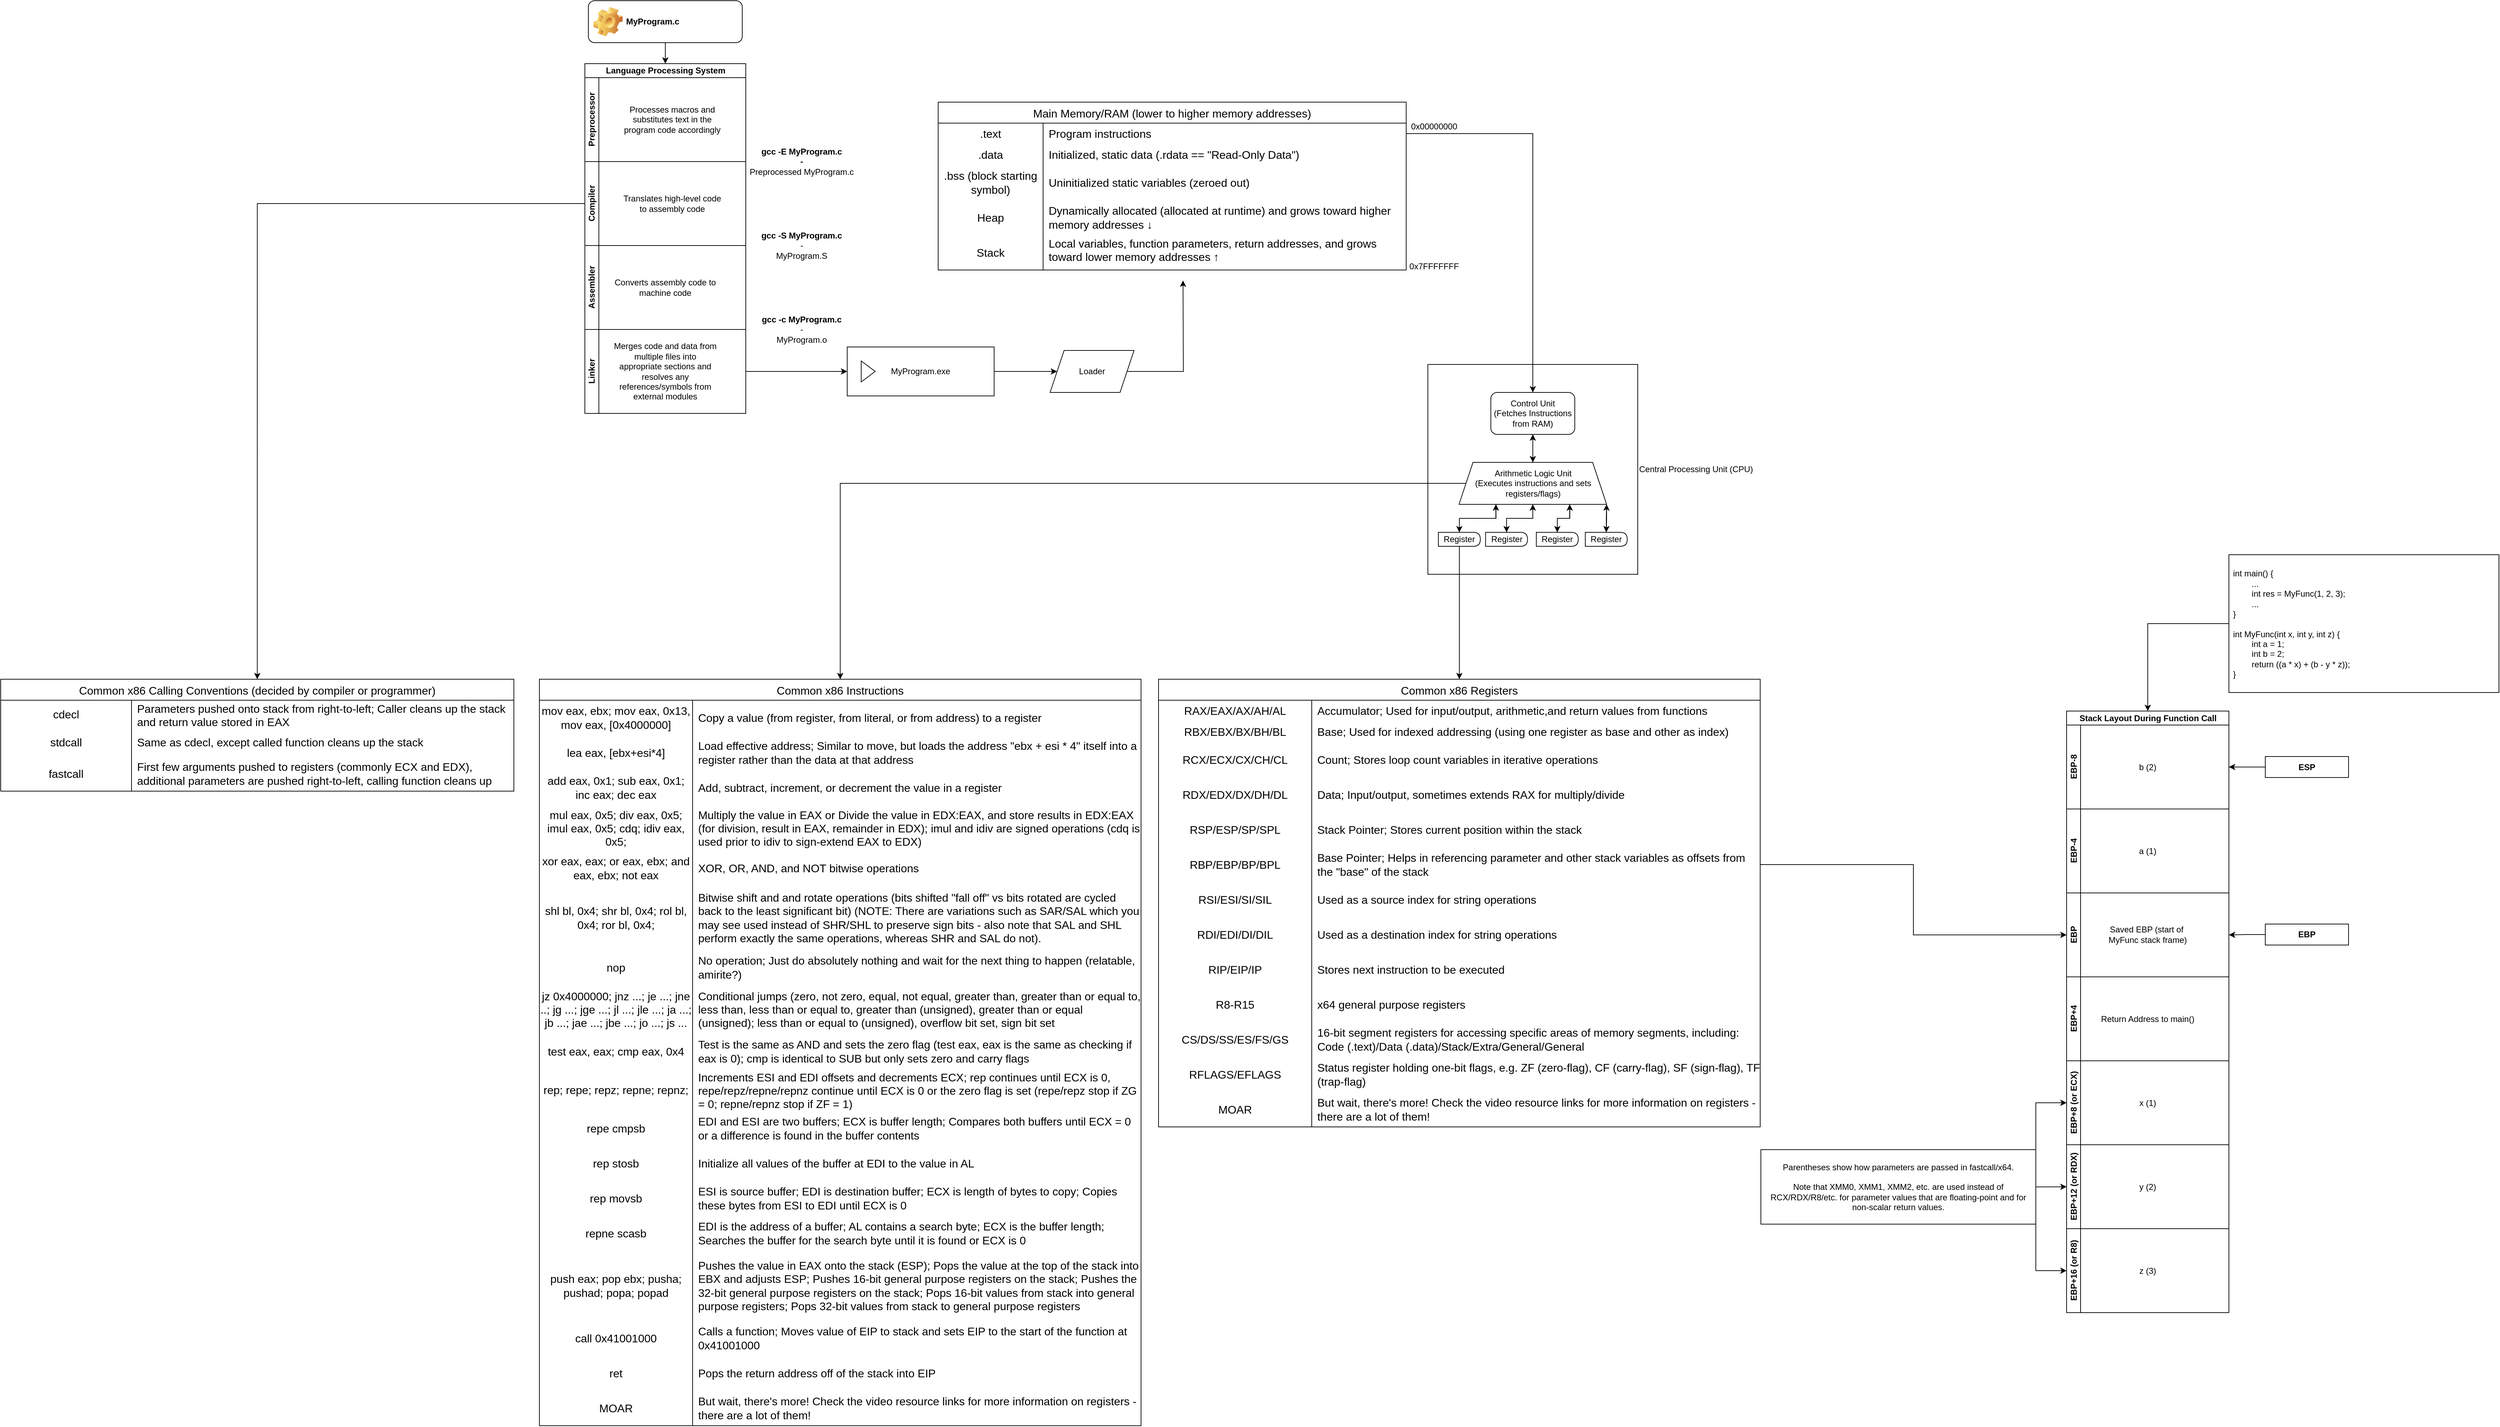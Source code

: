 <mxfile version="20.8.16" type="device"><diagram name="Page-1" id="90a13364-a465-7bf4-72fc-28e22215d7a0"><mxGraphModel dx="3276" dy="654" grid="0" gridSize="10" guides="1" tooltips="1" connect="1" arrows="1" fold="1" page="0" pageScale="1.5" pageWidth="1169" pageHeight="826" background="none" math="0" shadow="0"><root><mxCell id="0" style=";html=1;"/><mxCell id="1" style=";html=1;" parent="0"/><mxCell id="jZd40hMavrod3_tzIYwq-11" value="Main Memory/RAM (lower to higher memory addresses)" style="shape=table;startSize=30;container=1;collapsible=0;childLayout=tableLayout;fixedRows=1;rowLines=0;fontStyle=0;strokeColor=default;fontSize=16;" parent="1" vertex="1"><mxGeometry x="-280" y="535" width="669" height="240" as="geometry"/></mxCell><mxCell id="jZd40hMavrod3_tzIYwq-12" value="" style="shape=tableRow;horizontal=0;startSize=0;swimlaneHead=0;swimlaneBody=0;top=0;left=0;bottom=0;right=0;collapsible=0;dropTarget=0;fillColor=none;points=[[0,0.5],[1,0.5]];portConstraint=eastwest;strokeColor=inherit;fontSize=16;" parent="jZd40hMavrod3_tzIYwq-11" vertex="1"><mxGeometry y="30" width="669" height="30" as="geometry"/></mxCell><mxCell id="jZd40hMavrod3_tzIYwq-13" value=".text" style="shape=partialRectangle;html=1;whiteSpace=wrap;connectable=0;fillColor=none;top=0;left=0;bottom=0;right=0;overflow=hidden;pointerEvents=1;strokeColor=inherit;fontSize=16;" parent="jZd40hMavrod3_tzIYwq-12" vertex="1"><mxGeometry width="150" height="30" as="geometry"><mxRectangle width="150" height="30" as="alternateBounds"/></mxGeometry></mxCell><mxCell id="jZd40hMavrod3_tzIYwq-14" value="Program instructions" style="shape=partialRectangle;html=1;whiteSpace=wrap;connectable=0;fillColor=none;top=0;left=0;bottom=0;right=0;align=left;spacingLeft=6;overflow=hidden;strokeColor=inherit;fontSize=16;" parent="jZd40hMavrod3_tzIYwq-12" vertex="1"><mxGeometry x="150" width="519" height="30" as="geometry"><mxRectangle width="519" height="30" as="alternateBounds"/></mxGeometry></mxCell><mxCell id="jZd40hMavrod3_tzIYwq-15" value="" style="shape=tableRow;horizontal=0;startSize=0;swimlaneHead=0;swimlaneBody=0;top=0;left=0;bottom=0;right=0;collapsible=0;dropTarget=0;fillColor=none;points=[[0,0.5],[1,0.5]];portConstraint=eastwest;strokeColor=inherit;fontSize=16;" parent="jZd40hMavrod3_tzIYwq-11" vertex="1"><mxGeometry y="60" width="669" height="30" as="geometry"/></mxCell><mxCell id="jZd40hMavrod3_tzIYwq-16" value=".data" style="shape=partialRectangle;html=1;whiteSpace=wrap;connectable=0;fillColor=none;top=0;left=0;bottom=0;right=0;overflow=hidden;strokeColor=inherit;fontSize=16;" parent="jZd40hMavrod3_tzIYwq-15" vertex="1"><mxGeometry width="150" height="30" as="geometry"><mxRectangle width="150" height="30" as="alternateBounds"/></mxGeometry></mxCell><mxCell id="jZd40hMavrod3_tzIYwq-17" value="Initialized, static data (.rdata == &quot;Read-Only Data&quot;)" style="shape=partialRectangle;html=1;whiteSpace=wrap;connectable=0;fillColor=none;top=0;left=0;bottom=0;right=0;align=left;spacingLeft=6;overflow=hidden;strokeColor=inherit;fontSize=16;" parent="jZd40hMavrod3_tzIYwq-15" vertex="1"><mxGeometry x="150" width="519" height="30" as="geometry"><mxRectangle width="519" height="30" as="alternateBounds"/></mxGeometry></mxCell><mxCell id="jZd40hMavrod3_tzIYwq-18" value="" style="shape=tableRow;horizontal=0;startSize=0;swimlaneHead=0;swimlaneBody=0;top=0;left=0;bottom=0;right=0;collapsible=0;dropTarget=0;fillColor=none;points=[[0,0.5],[1,0.5]];portConstraint=eastwest;strokeColor=inherit;fontSize=16;" parent="jZd40hMavrod3_tzIYwq-11" vertex="1"><mxGeometry y="90" width="669" height="50" as="geometry"/></mxCell><mxCell id="jZd40hMavrod3_tzIYwq-19" value=".bss (block starting symbol)" style="shape=partialRectangle;html=1;whiteSpace=wrap;connectable=0;fillColor=none;top=0;left=0;bottom=0;right=0;overflow=hidden;strokeColor=inherit;fontSize=16;" parent="jZd40hMavrod3_tzIYwq-18" vertex="1"><mxGeometry width="150" height="50" as="geometry"><mxRectangle width="150" height="50" as="alternateBounds"/></mxGeometry></mxCell><mxCell id="jZd40hMavrod3_tzIYwq-20" value="Uninitialized static variables (zeroed out)" style="shape=partialRectangle;html=1;whiteSpace=wrap;connectable=0;fillColor=none;top=0;left=0;bottom=0;right=0;align=left;spacingLeft=6;overflow=hidden;strokeColor=inherit;fontSize=16;" parent="jZd40hMavrod3_tzIYwq-18" vertex="1"><mxGeometry x="150" width="519" height="50" as="geometry"><mxRectangle width="519" height="50" as="alternateBounds"/></mxGeometry></mxCell><mxCell id="jZd40hMavrod3_tzIYwq-21" value="" style="shape=tableRow;horizontal=0;startSize=0;swimlaneHead=0;swimlaneBody=0;top=0;left=0;bottom=0;right=0;collapsible=0;dropTarget=0;fillColor=none;points=[[0,0.5],[1,0.5]];portConstraint=eastwest;strokeColor=inherit;fontSize=16;" parent="jZd40hMavrod3_tzIYwq-11" vertex="1"><mxGeometry y="140" width="669" height="50" as="geometry"/></mxCell><mxCell id="jZd40hMavrod3_tzIYwq-22" value="Heap" style="shape=partialRectangle;html=1;whiteSpace=wrap;connectable=0;fillColor=none;top=0;left=0;bottom=0;right=0;overflow=hidden;strokeColor=inherit;fontSize=16;" parent="jZd40hMavrod3_tzIYwq-21" vertex="1"><mxGeometry width="150" height="50" as="geometry"><mxRectangle width="150" height="50" as="alternateBounds"/></mxGeometry></mxCell><mxCell id="jZd40hMavrod3_tzIYwq-23" value="Dynamically allocated (allocated at runtime) and grows toward higher memory addresses&amp;nbsp;↓" style="shape=partialRectangle;html=1;whiteSpace=wrap;connectable=0;fillColor=none;top=0;left=0;bottom=0;right=0;align=left;spacingLeft=6;overflow=hidden;strokeColor=inherit;fontSize=16;" parent="jZd40hMavrod3_tzIYwq-21" vertex="1"><mxGeometry x="150" width="519" height="50" as="geometry"><mxRectangle width="519" height="50" as="alternateBounds"/></mxGeometry></mxCell><mxCell id="jZd40hMavrod3_tzIYwq-37" value="" style="shape=tableRow;horizontal=0;startSize=0;swimlaneHead=0;swimlaneBody=0;top=0;left=0;bottom=0;right=0;collapsible=0;dropTarget=0;fillColor=none;points=[[0,0.5],[1,0.5]];portConstraint=eastwest;strokeColor=inherit;fontSize=16;" parent="jZd40hMavrod3_tzIYwq-11" vertex="1"><mxGeometry y="190" width="669" height="50" as="geometry"/></mxCell><mxCell id="jZd40hMavrod3_tzIYwq-38" value="Stack" style="shape=partialRectangle;html=1;whiteSpace=wrap;connectable=0;fillColor=none;top=0;left=0;bottom=0;right=0;overflow=hidden;strokeColor=inherit;fontSize=16;" parent="jZd40hMavrod3_tzIYwq-37" vertex="1"><mxGeometry width="150" height="50" as="geometry"><mxRectangle width="150" height="50" as="alternateBounds"/></mxGeometry></mxCell><mxCell id="jZd40hMavrod3_tzIYwq-39" value="Local variables, function parameters, return addresses, and grows toward lower memory addresses&amp;nbsp;↑&lt;br&gt;&amp;nbsp;" style="shape=partialRectangle;html=1;whiteSpace=wrap;connectable=0;fillColor=none;top=0;left=0;bottom=0;right=0;align=left;spacingLeft=6;overflow=hidden;strokeColor=inherit;fontSize=16;" parent="jZd40hMavrod3_tzIYwq-37" vertex="1"><mxGeometry x="150" width="519" height="50" as="geometry"><mxRectangle width="519" height="50" as="alternateBounds"/></mxGeometry></mxCell><mxCell id="sY_BGaDAREsSPq1ikOmt-1" value="0x00000000" style="text;html=1;strokeColor=none;fillColor=none;align=center;verticalAlign=middle;whiteSpace=wrap;rounded=0;" parent="1" vertex="1"><mxGeometry x="399" y="555" width="60" height="30" as="geometry"/></mxCell><mxCell id="sY_BGaDAREsSPq1ikOmt-2" value="0x7FFFFFFF" style="text;html=1;strokeColor=none;fillColor=none;align=center;verticalAlign=middle;whiteSpace=wrap;rounded=0;" parent="1" vertex="1"><mxGeometry x="399" y="755" width="60" height="30" as="geometry"/></mxCell><mxCell id="sY_BGaDAREsSPq1ikOmt-3" value="Central Processing Unit (CPU)" style="whiteSpace=wrap;html=1;aspect=fixed;labelPosition=right;verticalLabelPosition=middle;align=left;verticalAlign=middle;" parent="1" vertex="1"><mxGeometry x="420" y="910" width="300" height="300" as="geometry"/></mxCell><mxCell id="sY_BGaDAREsSPq1ikOmt-12" style="edgeStyle=orthogonalEdgeStyle;rounded=0;orthogonalLoop=1;jettySize=auto;html=1;exitX=0.5;exitY=1;exitDx=0;exitDy=0;entryX=0.5;entryY=0;entryDx=0;entryDy=0;" parent="1" source="sY_BGaDAREsSPq1ikOmt-5" target="sY_BGaDAREsSPq1ikOmt-6" edge="1"><mxGeometry relative="1" as="geometry"/></mxCell><mxCell id="sY_BGaDAREsSPq1ikOmt-5" value="Control Unit&lt;br&gt;(Fetches Instructions from RAM)" style="rounded=1;whiteSpace=wrap;html=1;" parent="1" vertex="1"><mxGeometry x="510" y="950" width="120" height="60" as="geometry"/></mxCell><mxCell id="sY_BGaDAREsSPq1ikOmt-13" style="edgeStyle=orthogonalEdgeStyle;rounded=0;orthogonalLoop=1;jettySize=auto;html=1;exitX=0.25;exitY=1;exitDx=0;exitDy=0;entryX=0.5;entryY=0;entryDx=0;entryDy=0;" parent="1" source="sY_BGaDAREsSPq1ikOmt-6" target="sY_BGaDAREsSPq1ikOmt-7" edge="1"><mxGeometry relative="1" as="geometry"/></mxCell><mxCell id="sY_BGaDAREsSPq1ikOmt-14" style="edgeStyle=orthogonalEdgeStyle;rounded=0;orthogonalLoop=1;jettySize=auto;html=1;exitX=0.5;exitY=1;exitDx=0;exitDy=0;entryX=0.5;entryY=0;entryDx=0;entryDy=0;" parent="1" source="sY_BGaDAREsSPq1ikOmt-6" target="sY_BGaDAREsSPq1ikOmt-8" edge="1"><mxGeometry relative="1" as="geometry"/></mxCell><mxCell id="sY_BGaDAREsSPq1ikOmt-18" style="edgeStyle=orthogonalEdgeStyle;rounded=0;orthogonalLoop=1;jettySize=auto;html=1;exitX=0.5;exitY=0;exitDx=0;exitDy=0;entryX=0.5;entryY=1;entryDx=0;entryDy=0;" parent="1" source="sY_BGaDAREsSPq1ikOmt-6" target="sY_BGaDAREsSPq1ikOmt-5" edge="1"><mxGeometry relative="1" as="geometry"/></mxCell><mxCell id="tOn9ygIC9n3xBffj1Ucz-2" style="edgeStyle=orthogonalEdgeStyle;rounded=0;orthogonalLoop=1;jettySize=auto;html=1;exitX=0.75;exitY=1;exitDx=0;exitDy=0;entryX=0.5;entryY=0;entryDx=0;entryDy=0;" parent="1" source="sY_BGaDAREsSPq1ikOmt-6" target="sY_BGaDAREsSPq1ikOmt-9" edge="1"><mxGeometry relative="1" as="geometry"/></mxCell><mxCell id="tOn9ygIC9n3xBffj1Ucz-5" style="edgeStyle=orthogonalEdgeStyle;rounded=0;orthogonalLoop=1;jettySize=auto;html=1;exitX=1;exitY=1;exitDx=0;exitDy=0;entryX=0.5;entryY=0;entryDx=0;entryDy=0;" parent="1" source="sY_BGaDAREsSPq1ikOmt-6" target="sY_BGaDAREsSPq1ikOmt-10" edge="1"><mxGeometry relative="1" as="geometry"/></mxCell><mxCell id="tOn9ygIC9n3xBffj1Ucz-48" style="edgeStyle=orthogonalEdgeStyle;rounded=0;orthogonalLoop=1;jettySize=auto;html=1;exitX=0;exitY=0.5;exitDx=0;exitDy=0;entryX=0.5;entryY=0;entryDx=0;entryDy=0;" parent="1" source="sY_BGaDAREsSPq1ikOmt-6" target="tOn9ygIC9n3xBffj1Ucz-8" edge="1"><mxGeometry relative="1" as="geometry"/></mxCell><mxCell id="sY_BGaDAREsSPq1ikOmt-6" value="Arithmetic Logic Unit&lt;br&gt;(Executes instructions and sets registers/flags)" style="shape=trapezoid;perimeter=trapezoidPerimeter;whiteSpace=wrap;html=1;fixedSize=1;" parent="1" vertex="1"><mxGeometry x="464.5" y="1050" width="211" height="60" as="geometry"/></mxCell><mxCell id="sY_BGaDAREsSPq1ikOmt-19" style="edgeStyle=orthogonalEdgeStyle;rounded=0;orthogonalLoop=1;jettySize=auto;html=1;exitX=0.5;exitY=0;exitDx=0;exitDy=0;entryX=0.25;entryY=1;entryDx=0;entryDy=0;" parent="1" source="sY_BGaDAREsSPq1ikOmt-7" target="sY_BGaDAREsSPq1ikOmt-6" edge="1"><mxGeometry relative="1" as="geometry"/></mxCell><mxCell id="tOn9ygIC9n3xBffj1Ucz-7" style="edgeStyle=orthogonalEdgeStyle;rounded=0;orthogonalLoop=1;jettySize=auto;html=1;exitX=0.5;exitY=1;exitDx=0;exitDy=0;entryX=0.5;entryY=0;entryDx=0;entryDy=0;" parent="1" source="sY_BGaDAREsSPq1ikOmt-7" target="PJ4i8YZQ5fPmInYtW4Cm-2" edge="1"><mxGeometry relative="1" as="geometry"/></mxCell><mxCell id="sY_BGaDAREsSPq1ikOmt-7" value="Register" style="shape=delay;whiteSpace=wrap;html=1;" parent="1" vertex="1"><mxGeometry x="435" y="1150" width="60" height="20" as="geometry"/></mxCell><mxCell id="sY_BGaDAREsSPq1ikOmt-20" style="edgeStyle=orthogonalEdgeStyle;rounded=0;orthogonalLoop=1;jettySize=auto;html=1;exitX=0.5;exitY=0;exitDx=0;exitDy=0;entryX=0.5;entryY=1;entryDx=0;entryDy=0;" parent="1" source="sY_BGaDAREsSPq1ikOmt-8" target="sY_BGaDAREsSPq1ikOmt-6" edge="1"><mxGeometry relative="1" as="geometry"/></mxCell><mxCell id="sY_BGaDAREsSPq1ikOmt-8" value="Register" style="shape=delay;whiteSpace=wrap;html=1;" parent="1" vertex="1"><mxGeometry x="502.5" y="1150" width="60" height="20" as="geometry"/></mxCell><mxCell id="tOn9ygIC9n3xBffj1Ucz-1" style="edgeStyle=orthogonalEdgeStyle;rounded=0;orthogonalLoop=1;jettySize=auto;html=1;exitX=0.5;exitY=0;exitDx=0;exitDy=0;entryX=0.75;entryY=1;entryDx=0;entryDy=0;" parent="1" source="sY_BGaDAREsSPq1ikOmt-9" target="sY_BGaDAREsSPq1ikOmt-6" edge="1"><mxGeometry relative="1" as="geometry"/></mxCell><mxCell id="sY_BGaDAREsSPq1ikOmt-9" value="Register" style="shape=delay;whiteSpace=wrap;html=1;" parent="1" vertex="1"><mxGeometry x="575" y="1150" width="60" height="20" as="geometry"/></mxCell><mxCell id="tOn9ygIC9n3xBffj1Ucz-6" style="edgeStyle=orthogonalEdgeStyle;rounded=0;orthogonalLoop=1;jettySize=auto;html=1;exitX=0.5;exitY=0;exitDx=0;exitDy=0;entryX=1;entryY=1;entryDx=0;entryDy=0;" parent="1" source="sY_BGaDAREsSPq1ikOmt-10" target="sY_BGaDAREsSPq1ikOmt-6" edge="1"><mxGeometry relative="1" as="geometry"/></mxCell><mxCell id="sY_BGaDAREsSPq1ikOmt-10" value="Register" style="shape=delay;whiteSpace=wrap;html=1;" parent="1" vertex="1"><mxGeometry x="645" y="1150" width="60" height="20" as="geometry"/></mxCell><mxCell id="sY_BGaDAREsSPq1ikOmt-40" style="edgeStyle=orthogonalEdgeStyle;rounded=0;orthogonalLoop=1;jettySize=auto;html=1;exitX=1;exitY=0.5;exitDx=0;exitDy=0;entryX=0;entryY=0.5;entryDx=0;entryDy=0;" parent="1" source="sY_BGaDAREsSPq1ikOmt-23" target="sY_BGaDAREsSPq1ikOmt-32" edge="1"><mxGeometry relative="1" as="geometry"/></mxCell><mxCell id="sY_BGaDAREsSPq1ikOmt-23" value="MyProgram.exe" style="html=1;whiteSpace=wrap;container=1;recursiveResize=0;collapsible=0;align=center;" parent="1" vertex="1"><mxGeometry x="-410" y="885" width="210" height="70" as="geometry"/></mxCell><mxCell id="sY_BGaDAREsSPq1ikOmt-24" value="" style="triangle;html=1;whiteSpace=wrap;" parent="sY_BGaDAREsSPq1ikOmt-23" vertex="1"><mxGeometry x="20" y="20" width="20" height="30" as="geometry"/></mxCell><mxCell id="sY_BGaDAREsSPq1ikOmt-52" style="edgeStyle=orthogonalEdgeStyle;rounded=0;orthogonalLoop=1;jettySize=auto;html=1;exitX=0.5;exitY=1;exitDx=0;exitDy=0;entryX=0.5;entryY=0;entryDx=0;entryDy=0;" parent="1" source="sY_BGaDAREsSPq1ikOmt-25" target="sY_BGaDAREsSPq1ikOmt-26" edge="1"><mxGeometry relative="1" as="geometry"/></mxCell><mxCell id="sY_BGaDAREsSPq1ikOmt-25" value="MyProgram.c" style="label;whiteSpace=wrap;html=1;image=img/clipart/Gear_128x128.png" parent="1" vertex="1"><mxGeometry x="-780" y="390" width="220" height="60" as="geometry"/></mxCell><mxCell id="sY_BGaDAREsSPq1ikOmt-26" value="Language Processing System" style="swimlane;childLayout=stackLayout;resizeParent=1;resizeParentMax=0;horizontal=1;startSize=20;horizontalStack=0;html=1;" parent="1" vertex="1"><mxGeometry x="-785" y="480" width="230" height="500" as="geometry"/></mxCell><mxCell id="sY_BGaDAREsSPq1ikOmt-27" value="Preprocessor" style="swimlane;startSize=20;horizontal=0;html=1;" parent="sY_BGaDAREsSPq1ikOmt-26" vertex="1"><mxGeometry y="20" width="230" height="120" as="geometry"/></mxCell><mxCell id="sY_BGaDAREsSPq1ikOmt-34" value="Processes macros and substitutes text in the program code accordingly" style="text;html=1;strokeColor=none;fillColor=none;align=center;verticalAlign=middle;whiteSpace=wrap;rounded=0;" parent="sY_BGaDAREsSPq1ikOmt-27" vertex="1"><mxGeometry x="50" y="45" width="150" height="30" as="geometry"/></mxCell><mxCell id="sY_BGaDAREsSPq1ikOmt-28" value="Compiler" style="swimlane;startSize=20;horizontal=0;html=1;" parent="sY_BGaDAREsSPq1ikOmt-26" vertex="1"><mxGeometry y="140" width="230" height="120" as="geometry"/></mxCell><mxCell id="sY_BGaDAREsSPq1ikOmt-35" value="Translates high-level code to assembly code" style="text;html=1;strokeColor=none;fillColor=none;align=center;verticalAlign=middle;whiteSpace=wrap;rounded=0;" parent="sY_BGaDAREsSPq1ikOmt-28" vertex="1"><mxGeometry x="50" y="45" width="150" height="30" as="geometry"/></mxCell><mxCell id="sY_BGaDAREsSPq1ikOmt-29" value="Assembler" style="swimlane;startSize=20;horizontal=0;html=1;" parent="sY_BGaDAREsSPq1ikOmt-26" vertex="1"><mxGeometry y="260" width="230" height="120" as="geometry"/></mxCell><mxCell id="sY_BGaDAREsSPq1ikOmt-37" value="Converts assembly code to machine code" style="text;html=1;strokeColor=none;fillColor=none;align=center;verticalAlign=middle;whiteSpace=wrap;rounded=0;" parent="sY_BGaDAREsSPq1ikOmt-29" vertex="1"><mxGeometry x="40" y="45" width="150" height="30" as="geometry"/></mxCell><mxCell id="sY_BGaDAREsSPq1ikOmt-33" value="Linker" style="swimlane;startSize=20;horizontal=0;html=1;" parent="sY_BGaDAREsSPq1ikOmt-26" vertex="1"><mxGeometry y="380" width="230" height="120" as="geometry"/></mxCell><mxCell id="sY_BGaDAREsSPq1ikOmt-38" value="Merges code and data from multiple files into appropriate sections and resolves any references/symbols from external modules" style="text;html=1;strokeColor=none;fillColor=none;align=center;verticalAlign=middle;whiteSpace=wrap;rounded=0;" parent="sY_BGaDAREsSPq1ikOmt-33" vertex="1"><mxGeometry x="40" y="45" width="150" height="30" as="geometry"/></mxCell><mxCell id="sY_BGaDAREsSPq1ikOmt-48" style="edgeStyle=orthogonalEdgeStyle;rounded=0;orthogonalLoop=1;jettySize=auto;html=1;exitX=1;exitY=0.5;exitDx=0;exitDy=0;" parent="1" source="sY_BGaDAREsSPq1ikOmt-32" edge="1"><mxGeometry relative="1" as="geometry"><mxPoint x="70" y="790" as="targetPoint"/></mxGeometry></mxCell><mxCell id="sY_BGaDAREsSPq1ikOmt-32" value="Loader" style="shape=parallelogram;perimeter=parallelogramPerimeter;whiteSpace=wrap;html=1;fixedSize=1;" parent="1" vertex="1"><mxGeometry x="-120" y="890" width="120" height="60" as="geometry"/></mxCell><mxCell id="sY_BGaDAREsSPq1ikOmt-41" style="edgeStyle=orthogonalEdgeStyle;rounded=0;orthogonalLoop=1;jettySize=auto;html=1;exitX=1;exitY=0.5;exitDx=0;exitDy=0;entryX=0;entryY=0.5;entryDx=0;entryDy=0;" parent="1" source="sY_BGaDAREsSPq1ikOmt-33" target="sY_BGaDAREsSPq1ikOmt-23" edge="1"><mxGeometry relative="1" as="geometry"/></mxCell><mxCell id="sY_BGaDAREsSPq1ikOmt-42" value="&lt;b&gt;gcc -E MyProgram.c&lt;br&gt;-&lt;br&gt;&lt;/b&gt;Preprocessed MyProgram.c" style="text;html=1;strokeColor=none;fillColor=none;align=center;verticalAlign=middle;whiteSpace=wrap;rounded=0;" parent="1" vertex="1"><mxGeometry x="-560" y="605" width="170" height="30" as="geometry"/></mxCell><mxCell id="sY_BGaDAREsSPq1ikOmt-43" value="&lt;b&gt;gcc -S MyProgram.c&lt;br&gt;&lt;/b&gt;-&lt;br&gt;MyProgram.S" style="text;html=1;strokeColor=none;fillColor=none;align=center;verticalAlign=middle;whiteSpace=wrap;rounded=0;" parent="1" vertex="1"><mxGeometry x="-560" y="725" width="170" height="30" as="geometry"/></mxCell><mxCell id="sY_BGaDAREsSPq1ikOmt-44" value="&lt;b&gt;gcc -c MyProgram.c&lt;br&gt;&lt;/b&gt;-&lt;br&gt;MyProgram.o" style="text;html=1;strokeColor=none;fillColor=none;align=center;verticalAlign=middle;whiteSpace=wrap;rounded=0;" parent="1" vertex="1"><mxGeometry x="-560" y="845" width="170" height="30" as="geometry"/></mxCell><mxCell id="sY_BGaDAREsSPq1ikOmt-51" style="edgeStyle=orthogonalEdgeStyle;rounded=0;orthogonalLoop=1;jettySize=auto;html=1;exitX=1;exitY=0.5;exitDx=0;exitDy=0;" parent="1" source="jZd40hMavrod3_tzIYwq-12" target="sY_BGaDAREsSPq1ikOmt-5" edge="1"><mxGeometry relative="1" as="geometry"/></mxCell><mxCell id="PJ4i8YZQ5fPmInYtW4Cm-2" value="Common x86 Registers" style="shape=table;startSize=30;container=1;collapsible=0;childLayout=tableLayout;fixedRows=1;rowLines=0;fontStyle=0;strokeColor=default;fontSize=16;" parent="1" vertex="1"><mxGeometry x="35" y="1360" width="860" height="640" as="geometry"/></mxCell><mxCell id="PJ4i8YZQ5fPmInYtW4Cm-3" value="" style="shape=tableRow;horizontal=0;startSize=0;swimlaneHead=0;swimlaneBody=0;top=0;left=0;bottom=0;right=0;collapsible=0;dropTarget=0;fillColor=none;points=[[0,0.5],[1,0.5]];portConstraint=eastwest;strokeColor=inherit;fontSize=16;" parent="PJ4i8YZQ5fPmInYtW4Cm-2" vertex="1"><mxGeometry y="30" width="860" height="30" as="geometry"/></mxCell><mxCell id="PJ4i8YZQ5fPmInYtW4Cm-4" value="RAX/EAX/AX/AH/AL" style="shape=partialRectangle;html=1;whiteSpace=wrap;connectable=0;fillColor=none;top=0;left=0;bottom=0;right=0;overflow=hidden;pointerEvents=1;strokeColor=inherit;fontSize=16;" parent="PJ4i8YZQ5fPmInYtW4Cm-3" vertex="1"><mxGeometry width="219" height="30" as="geometry"><mxRectangle width="219" height="30" as="alternateBounds"/></mxGeometry></mxCell><mxCell id="PJ4i8YZQ5fPmInYtW4Cm-5" value="Accumulator; Used for input/output, arithmetic,and return values from functions" style="shape=partialRectangle;html=1;whiteSpace=wrap;connectable=0;fillColor=none;top=0;left=0;bottom=0;right=0;align=left;spacingLeft=6;overflow=hidden;strokeColor=inherit;fontSize=16;" parent="PJ4i8YZQ5fPmInYtW4Cm-3" vertex="1"><mxGeometry x="219" width="641" height="30" as="geometry"><mxRectangle width="641" height="30" as="alternateBounds"/></mxGeometry></mxCell><mxCell id="PJ4i8YZQ5fPmInYtW4Cm-6" value="" style="shape=tableRow;horizontal=0;startSize=0;swimlaneHead=0;swimlaneBody=0;top=0;left=0;bottom=0;right=0;collapsible=0;dropTarget=0;fillColor=none;points=[[0,0.5],[1,0.5]];portConstraint=eastwest;strokeColor=inherit;fontSize=16;" parent="PJ4i8YZQ5fPmInYtW4Cm-2" vertex="1"><mxGeometry y="60" width="860" height="30" as="geometry"/></mxCell><mxCell id="PJ4i8YZQ5fPmInYtW4Cm-7" value="RBX/EBX/BX/BH/BL" style="shape=partialRectangle;html=1;whiteSpace=wrap;connectable=0;fillColor=none;top=0;left=0;bottom=0;right=0;overflow=hidden;strokeColor=inherit;fontSize=16;" parent="PJ4i8YZQ5fPmInYtW4Cm-6" vertex="1"><mxGeometry width="219" height="30" as="geometry"><mxRectangle width="219" height="30" as="alternateBounds"/></mxGeometry></mxCell><mxCell id="PJ4i8YZQ5fPmInYtW4Cm-8" value="Base; Used for indexed addressing (using one register as base and other as index)" style="shape=partialRectangle;html=1;whiteSpace=wrap;connectable=0;fillColor=none;top=0;left=0;bottom=0;right=0;align=left;spacingLeft=6;overflow=hidden;strokeColor=inherit;fontSize=16;" parent="PJ4i8YZQ5fPmInYtW4Cm-6" vertex="1"><mxGeometry x="219" width="641" height="30" as="geometry"><mxRectangle width="641" height="30" as="alternateBounds"/></mxGeometry></mxCell><mxCell id="PJ4i8YZQ5fPmInYtW4Cm-9" value="" style="shape=tableRow;horizontal=0;startSize=0;swimlaneHead=0;swimlaneBody=0;top=0;left=0;bottom=0;right=0;collapsible=0;dropTarget=0;fillColor=none;points=[[0,0.5],[1,0.5]];portConstraint=eastwest;strokeColor=inherit;fontSize=16;" parent="PJ4i8YZQ5fPmInYtW4Cm-2" vertex="1"><mxGeometry y="90" width="860" height="50" as="geometry"/></mxCell><mxCell id="PJ4i8YZQ5fPmInYtW4Cm-10" value="RCX/ECX/CX/CH/CL" style="shape=partialRectangle;html=1;whiteSpace=wrap;connectable=0;fillColor=none;top=0;left=0;bottom=0;right=0;overflow=hidden;strokeColor=inherit;fontSize=16;" parent="PJ4i8YZQ5fPmInYtW4Cm-9" vertex="1"><mxGeometry width="219" height="50" as="geometry"><mxRectangle width="219" height="50" as="alternateBounds"/></mxGeometry></mxCell><mxCell id="PJ4i8YZQ5fPmInYtW4Cm-11" value="Count; Stores loop count variables in iterative operations" style="shape=partialRectangle;html=1;whiteSpace=wrap;connectable=0;fillColor=none;top=0;left=0;bottom=0;right=0;align=left;spacingLeft=6;overflow=hidden;strokeColor=inherit;fontSize=16;" parent="PJ4i8YZQ5fPmInYtW4Cm-9" vertex="1"><mxGeometry x="219" width="641" height="50" as="geometry"><mxRectangle width="641" height="50" as="alternateBounds"/></mxGeometry></mxCell><mxCell id="PJ4i8YZQ5fPmInYtW4Cm-12" value="" style="shape=tableRow;horizontal=0;startSize=0;swimlaneHead=0;swimlaneBody=0;top=0;left=0;bottom=0;right=0;collapsible=0;dropTarget=0;fillColor=none;points=[[0,0.5],[1,0.5]];portConstraint=eastwest;strokeColor=inherit;fontSize=16;" parent="PJ4i8YZQ5fPmInYtW4Cm-2" vertex="1"><mxGeometry y="140" width="860" height="50" as="geometry"/></mxCell><mxCell id="PJ4i8YZQ5fPmInYtW4Cm-13" value="RDX/EDX/DX/DH/DL" style="shape=partialRectangle;html=1;whiteSpace=wrap;connectable=0;fillColor=none;top=0;left=0;bottom=0;right=0;overflow=hidden;strokeColor=inherit;fontSize=16;" parent="PJ4i8YZQ5fPmInYtW4Cm-12" vertex="1"><mxGeometry width="219" height="50" as="geometry"><mxRectangle width="219" height="50" as="alternateBounds"/></mxGeometry></mxCell><mxCell id="PJ4i8YZQ5fPmInYtW4Cm-14" value="Data; Input/output, sometimes extends RAX for multiply/divide" style="shape=partialRectangle;html=1;whiteSpace=wrap;connectable=0;fillColor=none;top=0;left=0;bottom=0;right=0;align=left;spacingLeft=6;overflow=hidden;strokeColor=inherit;fontSize=16;" parent="PJ4i8YZQ5fPmInYtW4Cm-12" vertex="1"><mxGeometry x="219" width="641" height="50" as="geometry"><mxRectangle width="641" height="50" as="alternateBounds"/></mxGeometry></mxCell><mxCell id="PJ4i8YZQ5fPmInYtW4Cm-15" value="" style="shape=tableRow;horizontal=0;startSize=0;swimlaneHead=0;swimlaneBody=0;top=0;left=0;bottom=0;right=0;collapsible=0;dropTarget=0;fillColor=none;points=[[0,0.5],[1,0.5]];portConstraint=eastwest;strokeColor=inherit;fontSize=16;" parent="PJ4i8YZQ5fPmInYtW4Cm-2" vertex="1"><mxGeometry y="190" width="860" height="50" as="geometry"/></mxCell><mxCell id="PJ4i8YZQ5fPmInYtW4Cm-16" value="RSP/ESP/SP/SPL" style="shape=partialRectangle;html=1;whiteSpace=wrap;connectable=0;fillColor=none;top=0;left=0;bottom=0;right=0;overflow=hidden;strokeColor=inherit;fontSize=16;" parent="PJ4i8YZQ5fPmInYtW4Cm-15" vertex="1"><mxGeometry width="219" height="50" as="geometry"><mxRectangle width="219" height="50" as="alternateBounds"/></mxGeometry></mxCell><mxCell id="PJ4i8YZQ5fPmInYtW4Cm-17" value="Stack Pointer; Stores current position within the stack" style="shape=partialRectangle;html=1;whiteSpace=wrap;connectable=0;fillColor=none;top=0;left=0;bottom=0;right=0;align=left;spacingLeft=6;overflow=hidden;strokeColor=inherit;fontSize=16;" parent="PJ4i8YZQ5fPmInYtW4Cm-15" vertex="1"><mxGeometry x="219" width="641" height="50" as="geometry"><mxRectangle width="641" height="50" as="alternateBounds"/></mxGeometry></mxCell><mxCell id="PJ4i8YZQ5fPmInYtW4Cm-18" value="" style="shape=tableRow;horizontal=0;startSize=0;swimlaneHead=0;swimlaneBody=0;top=0;left=0;bottom=0;right=0;collapsible=0;dropTarget=0;fillColor=none;points=[[0,0.5],[1,0.5]];portConstraint=eastwest;strokeColor=inherit;fontSize=16;" parent="PJ4i8YZQ5fPmInYtW4Cm-2" vertex="1"><mxGeometry y="240" width="860" height="50" as="geometry"/></mxCell><mxCell id="PJ4i8YZQ5fPmInYtW4Cm-19" value="RBP/EBP/BP/BPL" style="shape=partialRectangle;html=1;whiteSpace=wrap;connectable=0;fillColor=none;top=0;left=0;bottom=0;right=0;overflow=hidden;strokeColor=inherit;fontSize=16;" parent="PJ4i8YZQ5fPmInYtW4Cm-18" vertex="1"><mxGeometry width="219" height="50" as="geometry"><mxRectangle width="219" height="50" as="alternateBounds"/></mxGeometry></mxCell><mxCell id="PJ4i8YZQ5fPmInYtW4Cm-20" value="Base Pointer; Helps in referencing parameter and other stack variables as offsets from the &quot;base&quot; of the stack" style="shape=partialRectangle;html=1;whiteSpace=wrap;connectable=0;fillColor=none;top=0;left=0;bottom=0;right=0;align=left;spacingLeft=6;overflow=hidden;strokeColor=inherit;fontSize=16;" parent="PJ4i8YZQ5fPmInYtW4Cm-18" vertex="1"><mxGeometry x="219" width="641" height="50" as="geometry"><mxRectangle width="641" height="50" as="alternateBounds"/></mxGeometry></mxCell><mxCell id="PJ4i8YZQ5fPmInYtW4Cm-21" value="" style="shape=tableRow;horizontal=0;startSize=0;swimlaneHead=0;swimlaneBody=0;top=0;left=0;bottom=0;right=0;collapsible=0;dropTarget=0;fillColor=none;points=[[0,0.5],[1,0.5]];portConstraint=eastwest;strokeColor=inherit;fontSize=16;" parent="PJ4i8YZQ5fPmInYtW4Cm-2" vertex="1"><mxGeometry y="290" width="860" height="50" as="geometry"/></mxCell><mxCell id="PJ4i8YZQ5fPmInYtW4Cm-22" value="RSI/ESI/SI/SIL" style="shape=partialRectangle;html=1;whiteSpace=wrap;connectable=0;fillColor=none;top=0;left=0;bottom=0;right=0;overflow=hidden;strokeColor=inherit;fontSize=16;" parent="PJ4i8YZQ5fPmInYtW4Cm-21" vertex="1"><mxGeometry width="219" height="50" as="geometry"><mxRectangle width="219" height="50" as="alternateBounds"/></mxGeometry></mxCell><mxCell id="PJ4i8YZQ5fPmInYtW4Cm-23" value="Used as a source index for string operations" style="shape=partialRectangle;html=1;whiteSpace=wrap;connectable=0;fillColor=none;top=0;left=0;bottom=0;right=0;align=left;spacingLeft=6;overflow=hidden;strokeColor=inherit;fontSize=16;" parent="PJ4i8YZQ5fPmInYtW4Cm-21" vertex="1"><mxGeometry x="219" width="641" height="50" as="geometry"><mxRectangle width="641" height="50" as="alternateBounds"/></mxGeometry></mxCell><mxCell id="PJ4i8YZQ5fPmInYtW4Cm-46" value="" style="shape=tableRow;horizontal=0;startSize=0;swimlaneHead=0;swimlaneBody=0;top=0;left=0;bottom=0;right=0;collapsible=0;dropTarget=0;fillColor=none;points=[[0,0.5],[1,0.5]];portConstraint=eastwest;strokeColor=inherit;fontSize=16;" parent="PJ4i8YZQ5fPmInYtW4Cm-2" vertex="1"><mxGeometry y="340" width="860" height="50" as="geometry"/></mxCell><mxCell id="PJ4i8YZQ5fPmInYtW4Cm-47" value="RDI/EDI/DI/DIL" style="shape=partialRectangle;html=1;whiteSpace=wrap;connectable=0;fillColor=none;top=0;left=0;bottom=0;right=0;overflow=hidden;strokeColor=inherit;fontSize=16;" parent="PJ4i8YZQ5fPmInYtW4Cm-46" vertex="1"><mxGeometry width="219" height="50" as="geometry"><mxRectangle width="219" height="50" as="alternateBounds"/></mxGeometry></mxCell><mxCell id="PJ4i8YZQ5fPmInYtW4Cm-48" value="Used as a destination index for string operations" style="shape=partialRectangle;html=1;whiteSpace=wrap;connectable=0;fillColor=none;top=0;left=0;bottom=0;right=0;align=left;spacingLeft=6;overflow=hidden;strokeColor=inherit;fontSize=16;" parent="PJ4i8YZQ5fPmInYtW4Cm-46" vertex="1"><mxGeometry x="219" width="641" height="50" as="geometry"><mxRectangle width="641" height="50" as="alternateBounds"/></mxGeometry></mxCell><mxCell id="PJ4i8YZQ5fPmInYtW4Cm-49" value="" style="shape=tableRow;horizontal=0;startSize=0;swimlaneHead=0;swimlaneBody=0;top=0;left=0;bottom=0;right=0;collapsible=0;dropTarget=0;fillColor=none;points=[[0,0.5],[1,0.5]];portConstraint=eastwest;strokeColor=inherit;fontSize=16;" parent="PJ4i8YZQ5fPmInYtW4Cm-2" vertex="1"><mxGeometry y="390" width="860" height="50" as="geometry"/></mxCell><mxCell id="PJ4i8YZQ5fPmInYtW4Cm-50" value="RIP/EIP/IP" style="shape=partialRectangle;html=1;whiteSpace=wrap;connectable=0;fillColor=none;top=0;left=0;bottom=0;right=0;overflow=hidden;strokeColor=inherit;fontSize=16;" parent="PJ4i8YZQ5fPmInYtW4Cm-49" vertex="1"><mxGeometry width="219" height="50" as="geometry"><mxRectangle width="219" height="50" as="alternateBounds"/></mxGeometry></mxCell><mxCell id="PJ4i8YZQ5fPmInYtW4Cm-51" value="Stores next instruction to be executed" style="shape=partialRectangle;html=1;whiteSpace=wrap;connectable=0;fillColor=none;top=0;left=0;bottom=0;right=0;align=left;spacingLeft=6;overflow=hidden;strokeColor=inherit;fontSize=16;" parent="PJ4i8YZQ5fPmInYtW4Cm-49" vertex="1"><mxGeometry x="219" width="641" height="50" as="geometry"><mxRectangle width="641" height="50" as="alternateBounds"/></mxGeometry></mxCell><mxCell id="PJ4i8YZQ5fPmInYtW4Cm-52" value="" style="shape=tableRow;horizontal=0;startSize=0;swimlaneHead=0;swimlaneBody=0;top=0;left=0;bottom=0;right=0;collapsible=0;dropTarget=0;fillColor=none;points=[[0,0.5],[1,0.5]];portConstraint=eastwest;strokeColor=inherit;fontSize=16;" parent="PJ4i8YZQ5fPmInYtW4Cm-2" vertex="1"><mxGeometry y="440" width="860" height="50" as="geometry"/></mxCell><mxCell id="PJ4i8YZQ5fPmInYtW4Cm-53" value="R8-R15" style="shape=partialRectangle;html=1;whiteSpace=wrap;connectable=0;fillColor=none;top=0;left=0;bottom=0;right=0;overflow=hidden;strokeColor=inherit;fontSize=16;" parent="PJ4i8YZQ5fPmInYtW4Cm-52" vertex="1"><mxGeometry width="219" height="50" as="geometry"><mxRectangle width="219" height="50" as="alternateBounds"/></mxGeometry></mxCell><mxCell id="PJ4i8YZQ5fPmInYtW4Cm-54" value="x64 general purpose registers" style="shape=partialRectangle;html=1;whiteSpace=wrap;connectable=0;fillColor=none;top=0;left=0;bottom=0;right=0;align=left;spacingLeft=6;overflow=hidden;strokeColor=inherit;fontSize=16;" parent="PJ4i8YZQ5fPmInYtW4Cm-52" vertex="1"><mxGeometry x="219" width="641" height="50" as="geometry"><mxRectangle width="641" height="50" as="alternateBounds"/></mxGeometry></mxCell><mxCell id="PJ4i8YZQ5fPmInYtW4Cm-86" value="" style="shape=tableRow;horizontal=0;startSize=0;swimlaneHead=0;swimlaneBody=0;top=0;left=0;bottom=0;right=0;collapsible=0;dropTarget=0;fillColor=none;points=[[0,0.5],[1,0.5]];portConstraint=eastwest;strokeColor=inherit;fontSize=16;" parent="PJ4i8YZQ5fPmInYtW4Cm-2" vertex="1"><mxGeometry y="490" width="860" height="50" as="geometry"/></mxCell><mxCell id="PJ4i8YZQ5fPmInYtW4Cm-87" value="CS/DS/SS/ES/FS/GS" style="shape=partialRectangle;html=1;whiteSpace=wrap;connectable=0;fillColor=none;top=0;left=0;bottom=0;right=0;overflow=hidden;strokeColor=inherit;fontSize=16;" parent="PJ4i8YZQ5fPmInYtW4Cm-86" vertex="1"><mxGeometry width="219" height="50" as="geometry"><mxRectangle width="219" height="50" as="alternateBounds"/></mxGeometry></mxCell><mxCell id="PJ4i8YZQ5fPmInYtW4Cm-88" value="16-bit segment registers for accessing specific areas of memory segments, including: Code (.text)/Data (.data)/Stack/Extra/General/General" style="shape=partialRectangle;html=1;whiteSpace=wrap;connectable=0;fillColor=none;top=0;left=0;bottom=0;right=0;align=left;spacingLeft=6;overflow=hidden;strokeColor=inherit;fontSize=16;" parent="PJ4i8YZQ5fPmInYtW4Cm-86" vertex="1"><mxGeometry x="219" width="641" height="50" as="geometry"><mxRectangle width="641" height="50" as="alternateBounds"/></mxGeometry></mxCell><mxCell id="PJ4i8YZQ5fPmInYtW4Cm-89" value="" style="shape=tableRow;horizontal=0;startSize=0;swimlaneHead=0;swimlaneBody=0;top=0;left=0;bottom=0;right=0;collapsible=0;dropTarget=0;fillColor=none;points=[[0,0.5],[1,0.5]];portConstraint=eastwest;strokeColor=inherit;fontSize=16;" parent="PJ4i8YZQ5fPmInYtW4Cm-2" vertex="1"><mxGeometry y="540" width="860" height="50" as="geometry"/></mxCell><mxCell id="PJ4i8YZQ5fPmInYtW4Cm-90" value="RFLAGS/EFLAGS" style="shape=partialRectangle;html=1;whiteSpace=wrap;connectable=0;fillColor=none;top=0;left=0;bottom=0;right=0;overflow=hidden;strokeColor=inherit;fontSize=16;" parent="PJ4i8YZQ5fPmInYtW4Cm-89" vertex="1"><mxGeometry width="219" height="50" as="geometry"><mxRectangle width="219" height="50" as="alternateBounds"/></mxGeometry></mxCell><mxCell id="PJ4i8YZQ5fPmInYtW4Cm-91" value="Status register holding one-bit flags, e.g. ZF (zero-flag), CF (carry-flag), SF (sign-flag), TF (trap-flag)" style="shape=partialRectangle;html=1;whiteSpace=wrap;connectable=0;fillColor=none;top=0;left=0;bottom=0;right=0;align=left;spacingLeft=6;overflow=hidden;strokeColor=inherit;fontSize=16;" parent="PJ4i8YZQ5fPmInYtW4Cm-89" vertex="1"><mxGeometry x="219" width="641" height="50" as="geometry"><mxRectangle width="641" height="50" as="alternateBounds"/></mxGeometry></mxCell><mxCell id="PJ4i8YZQ5fPmInYtW4Cm-92" value="" style="shape=tableRow;horizontal=0;startSize=0;swimlaneHead=0;swimlaneBody=0;top=0;left=0;bottom=0;right=0;collapsible=0;dropTarget=0;fillColor=none;points=[[0,0.5],[1,0.5]];portConstraint=eastwest;strokeColor=inherit;fontSize=16;" parent="PJ4i8YZQ5fPmInYtW4Cm-2" vertex="1"><mxGeometry y="590" width="860" height="50" as="geometry"/></mxCell><mxCell id="PJ4i8YZQ5fPmInYtW4Cm-93" value="MOAR" style="shape=partialRectangle;html=1;whiteSpace=wrap;connectable=0;fillColor=none;top=0;left=0;bottom=0;right=0;overflow=hidden;strokeColor=inherit;fontSize=16;" parent="PJ4i8YZQ5fPmInYtW4Cm-92" vertex="1"><mxGeometry width="219" height="50" as="geometry"><mxRectangle width="219" height="50" as="alternateBounds"/></mxGeometry></mxCell><mxCell id="PJ4i8YZQ5fPmInYtW4Cm-94" value="But wait, there's more! Check the video resource links for more information on registers - there are a lot of them!" style="shape=partialRectangle;html=1;whiteSpace=wrap;connectable=0;fillColor=none;top=0;left=0;bottom=0;right=0;align=left;spacingLeft=6;overflow=hidden;strokeColor=inherit;fontSize=16;" parent="PJ4i8YZQ5fPmInYtW4Cm-92" vertex="1"><mxGeometry x="219" width="641" height="50" as="geometry"><mxRectangle width="641" height="50" as="alternateBounds"/></mxGeometry></mxCell><mxCell id="tOn9ygIC9n3xBffj1Ucz-8" value="Common x86 Instructions" style="shape=table;startSize=30;container=1;collapsible=0;childLayout=tableLayout;fixedRows=1;rowLines=0;fontStyle=0;strokeColor=default;fontSize=16;" parent="1" vertex="1"><mxGeometry x="-850" y="1360" width="860" height="1067.16" as="geometry"/></mxCell><mxCell id="tOn9ygIC9n3xBffj1Ucz-9" value="" style="shape=tableRow;horizontal=0;startSize=0;swimlaneHead=0;swimlaneBody=0;top=0;left=0;bottom=0;right=0;collapsible=0;dropTarget=0;fillColor=none;points=[[0,0.5],[1,0.5]];portConstraint=eastwest;strokeColor=inherit;fontSize=16;" parent="tOn9ygIC9n3xBffj1Ucz-8" vertex="1"><mxGeometry y="30" width="860" height="50" as="geometry"/></mxCell><mxCell id="tOn9ygIC9n3xBffj1Ucz-10" value="mov eax, ebx; mov eax, 0x13, mov eax, [0x4000000]" style="shape=partialRectangle;html=1;whiteSpace=wrap;connectable=0;fillColor=none;top=0;left=0;bottom=0;right=0;overflow=hidden;pointerEvents=1;strokeColor=inherit;fontSize=16;" parent="tOn9ygIC9n3xBffj1Ucz-9" vertex="1"><mxGeometry width="219" height="50" as="geometry"><mxRectangle width="219" height="50" as="alternateBounds"/></mxGeometry></mxCell><mxCell id="tOn9ygIC9n3xBffj1Ucz-11" value="Copy a value (from register, from literal, or from address) to a register" style="shape=partialRectangle;html=1;whiteSpace=wrap;connectable=0;fillColor=none;top=0;left=0;bottom=0;right=0;align=left;spacingLeft=6;overflow=hidden;strokeColor=inherit;fontSize=16;" parent="tOn9ygIC9n3xBffj1Ucz-9" vertex="1"><mxGeometry x="219" width="641" height="50" as="geometry"><mxRectangle width="641" height="50" as="alternateBounds"/></mxGeometry></mxCell><mxCell id="tOn9ygIC9n3xBffj1Ucz-12" value="" style="shape=tableRow;horizontal=0;startSize=0;swimlaneHead=0;swimlaneBody=0;top=0;left=0;bottom=0;right=0;collapsible=0;dropTarget=0;fillColor=none;points=[[0,0.5],[1,0.5]];portConstraint=eastwest;strokeColor=inherit;fontSize=16;" parent="tOn9ygIC9n3xBffj1Ucz-8" vertex="1"><mxGeometry y="80" width="860" height="50" as="geometry"/></mxCell><mxCell id="tOn9ygIC9n3xBffj1Ucz-13" value="lea eax, [ebx+esi*4]" style="shape=partialRectangle;html=1;whiteSpace=wrap;connectable=0;fillColor=none;top=0;left=0;bottom=0;right=0;overflow=hidden;strokeColor=inherit;fontSize=16;" parent="tOn9ygIC9n3xBffj1Ucz-12" vertex="1"><mxGeometry width="219" height="50" as="geometry"><mxRectangle width="219" height="50" as="alternateBounds"/></mxGeometry></mxCell><mxCell id="tOn9ygIC9n3xBffj1Ucz-14" value="Load effective address; Similar to move, but loads the address &quot;ebx + esi * 4&quot; itself into a register rather than the data at that address" style="shape=partialRectangle;html=1;whiteSpace=wrap;connectable=0;fillColor=none;top=0;left=0;bottom=0;right=0;align=left;spacingLeft=6;overflow=hidden;strokeColor=inherit;fontSize=16;" parent="tOn9ygIC9n3xBffj1Ucz-12" vertex="1"><mxGeometry x="219" width="641" height="50" as="geometry"><mxRectangle width="641" height="50" as="alternateBounds"/></mxGeometry></mxCell><mxCell id="tOn9ygIC9n3xBffj1Ucz-15" value="" style="shape=tableRow;horizontal=0;startSize=0;swimlaneHead=0;swimlaneBody=0;top=0;left=0;bottom=0;right=0;collapsible=0;dropTarget=0;fillColor=none;points=[[0,0.5],[1,0.5]];portConstraint=eastwest;strokeColor=inherit;fontSize=16;" parent="tOn9ygIC9n3xBffj1Ucz-8" vertex="1"><mxGeometry y="130" width="860" height="50" as="geometry"/></mxCell><mxCell id="tOn9ygIC9n3xBffj1Ucz-16" value="add eax, 0x1; sub eax, 0x1; inc eax; dec eax" style="shape=partialRectangle;html=1;whiteSpace=wrap;connectable=0;fillColor=none;top=0;left=0;bottom=0;right=0;overflow=hidden;strokeColor=inherit;fontSize=16;" parent="tOn9ygIC9n3xBffj1Ucz-15" vertex="1"><mxGeometry width="219" height="50" as="geometry"><mxRectangle width="219" height="50" as="alternateBounds"/></mxGeometry></mxCell><mxCell id="tOn9ygIC9n3xBffj1Ucz-17" value="Add, subtract, increment, or decrement the value in a register" style="shape=partialRectangle;html=1;whiteSpace=wrap;connectable=0;fillColor=none;top=0;left=0;bottom=0;right=0;align=left;spacingLeft=6;overflow=hidden;strokeColor=inherit;fontSize=16;" parent="tOn9ygIC9n3xBffj1Ucz-15" vertex="1"><mxGeometry x="219" width="641" height="50" as="geometry"><mxRectangle width="641" height="50" as="alternateBounds"/></mxGeometry></mxCell><mxCell id="tOn9ygIC9n3xBffj1Ucz-18" value="" style="shape=tableRow;horizontal=0;startSize=0;swimlaneHead=0;swimlaneBody=0;top=0;left=0;bottom=0;right=0;collapsible=0;dropTarget=0;fillColor=none;points=[[0,0.5],[1,0.5]];portConstraint=eastwest;strokeColor=inherit;fontSize=16;" parent="tOn9ygIC9n3xBffj1Ucz-8" vertex="1"><mxGeometry y="180" width="860" height="65" as="geometry"/></mxCell><mxCell id="tOn9ygIC9n3xBffj1Ucz-19" value="mul eax, 0x5; div eax, 0x5; imul eax, 0x5; cdq; idiv eax, 0x5;" style="shape=partialRectangle;html=1;whiteSpace=wrap;connectable=0;fillColor=none;top=0;left=0;bottom=0;right=0;overflow=hidden;strokeColor=inherit;fontSize=16;" parent="tOn9ygIC9n3xBffj1Ucz-18" vertex="1"><mxGeometry width="219" height="65" as="geometry"><mxRectangle width="219" height="65" as="alternateBounds"/></mxGeometry></mxCell><mxCell id="tOn9ygIC9n3xBffj1Ucz-20" value="Multiply the value in EAX or Divide the value in EDX:EAX, and store results in EDX:EAX (for division, result in EAX, remainder in EDX); imul and idiv are signed operations (cdq is used prior to idiv to sign-extend EAX to EDX)" style="shape=partialRectangle;html=1;whiteSpace=wrap;connectable=0;fillColor=none;top=0;left=0;bottom=0;right=0;align=left;spacingLeft=6;overflow=hidden;strokeColor=inherit;fontSize=16;" parent="tOn9ygIC9n3xBffj1Ucz-18" vertex="1"><mxGeometry x="219" width="641" height="65" as="geometry"><mxRectangle width="641" height="65" as="alternateBounds"/></mxGeometry></mxCell><mxCell id="tOn9ygIC9n3xBffj1Ucz-21" value="" style="shape=tableRow;horizontal=0;startSize=0;swimlaneHead=0;swimlaneBody=0;top=0;left=0;bottom=0;right=0;collapsible=0;dropTarget=0;fillColor=none;points=[[0,0.5],[1,0.5]];portConstraint=eastwest;strokeColor=inherit;fontSize=16;" parent="tOn9ygIC9n3xBffj1Ucz-8" vertex="1"><mxGeometry y="245" width="860" height="50" as="geometry"/></mxCell><mxCell id="tOn9ygIC9n3xBffj1Ucz-22" value="xor eax, eax; or eax, ebx; and eax, ebx; not eax" style="shape=partialRectangle;html=1;whiteSpace=wrap;connectable=0;fillColor=none;top=0;left=0;bottom=0;right=0;overflow=hidden;strokeColor=inherit;fontSize=16;" parent="tOn9ygIC9n3xBffj1Ucz-21" vertex="1"><mxGeometry width="219" height="50" as="geometry"><mxRectangle width="219" height="50" as="alternateBounds"/></mxGeometry></mxCell><mxCell id="tOn9ygIC9n3xBffj1Ucz-23" value="XOR, OR, AND, and NOT bitwise operations" style="shape=partialRectangle;html=1;whiteSpace=wrap;connectable=0;fillColor=none;top=0;left=0;bottom=0;right=0;align=left;spacingLeft=6;overflow=hidden;strokeColor=inherit;fontSize=16;" parent="tOn9ygIC9n3xBffj1Ucz-21" vertex="1"><mxGeometry x="219" width="641" height="50" as="geometry"><mxRectangle width="641" height="50" as="alternateBounds"/></mxGeometry></mxCell><mxCell id="tOn9ygIC9n3xBffj1Ucz-24" value="" style="shape=tableRow;horizontal=0;startSize=0;swimlaneHead=0;swimlaneBody=0;top=0;left=0;bottom=0;right=0;collapsible=0;dropTarget=0;fillColor=none;points=[[0,0.5],[1,0.5]];portConstraint=eastwest;strokeColor=inherit;fontSize=16;" parent="tOn9ygIC9n3xBffj1Ucz-8" vertex="1"><mxGeometry y="295" width="860" height="92" as="geometry"/></mxCell><mxCell id="tOn9ygIC9n3xBffj1Ucz-25" value="shl bl, 0x4; shr bl, 0x4; rol bl, 0x4; ror bl, 0x4;" style="shape=partialRectangle;html=1;whiteSpace=wrap;connectable=0;fillColor=none;top=0;left=0;bottom=0;right=0;overflow=hidden;strokeColor=inherit;fontSize=16;" parent="tOn9ygIC9n3xBffj1Ucz-24" vertex="1"><mxGeometry width="219" height="92" as="geometry"><mxRectangle width="219" height="92" as="alternateBounds"/></mxGeometry></mxCell><mxCell id="tOn9ygIC9n3xBffj1Ucz-26" value="Bitwise shift and and rotate operations (bits shifted &quot;fall off&quot; vs bits rotated are cycled back to the least significant bit) (NOTE: There are variations such as SAR/SAL which you may see used instead of SHR/SHL to preserve sign bits - also note that SAL and SHL perform exactly the same operations, whereas SHR and SAL do not)." style="shape=partialRectangle;html=1;whiteSpace=wrap;connectable=0;fillColor=none;top=0;left=0;bottom=0;right=0;align=left;spacingLeft=6;overflow=hidden;strokeColor=inherit;fontSize=16;" parent="tOn9ygIC9n3xBffj1Ucz-24" vertex="1"><mxGeometry x="219" width="641" height="92" as="geometry"><mxRectangle width="641" height="92" as="alternateBounds"/></mxGeometry></mxCell><mxCell id="tOn9ygIC9n3xBffj1Ucz-27" value="" style="shape=tableRow;horizontal=0;startSize=0;swimlaneHead=0;swimlaneBody=0;top=0;left=0;bottom=0;right=0;collapsible=0;dropTarget=0;fillColor=none;points=[[0,0.5],[1,0.5]];portConstraint=eastwest;strokeColor=inherit;fontSize=16;" parent="tOn9ygIC9n3xBffj1Ucz-8" vertex="1"><mxGeometry y="387" width="860" height="50" as="geometry"/></mxCell><mxCell id="tOn9ygIC9n3xBffj1Ucz-28" value="nop" style="shape=partialRectangle;html=1;whiteSpace=wrap;connectable=0;fillColor=none;top=0;left=0;bottom=0;right=0;overflow=hidden;strokeColor=inherit;fontSize=16;" parent="tOn9ygIC9n3xBffj1Ucz-27" vertex="1"><mxGeometry width="219" height="50" as="geometry"><mxRectangle width="219" height="50" as="alternateBounds"/></mxGeometry></mxCell><mxCell id="tOn9ygIC9n3xBffj1Ucz-29" value="No operation; Just do absolutely nothing and wait for the next thing to happen (relatable, amirite?)" style="shape=partialRectangle;html=1;whiteSpace=wrap;connectable=0;fillColor=none;top=0;left=0;bottom=0;right=0;align=left;spacingLeft=6;overflow=hidden;strokeColor=inherit;fontSize=16;" parent="tOn9ygIC9n3xBffj1Ucz-27" vertex="1"><mxGeometry x="219" width="641" height="50" as="geometry"><mxRectangle width="641" height="50" as="alternateBounds"/></mxGeometry></mxCell><mxCell id="tOn9ygIC9n3xBffj1Ucz-30" value="" style="shape=tableRow;horizontal=0;startSize=0;swimlaneHead=0;swimlaneBody=0;top=0;left=0;bottom=0;right=0;collapsible=0;dropTarget=0;fillColor=none;points=[[0,0.5],[1,0.5]];portConstraint=eastwest;strokeColor=inherit;fontSize=16;" parent="tOn9ygIC9n3xBffj1Ucz-8" vertex="1"><mxGeometry y="437" width="860" height="70" as="geometry"/></mxCell><mxCell id="tOn9ygIC9n3xBffj1Ucz-31" value="jz 0x4000000; jnz ...; je ...; jne ..; jg ...; jge ...; jl ...; jle ...; ja ...; jb ...; jae ...; jbe ...; jo ...; js ..." style="shape=partialRectangle;html=1;whiteSpace=wrap;connectable=0;fillColor=none;top=0;left=0;bottom=0;right=0;overflow=hidden;strokeColor=inherit;fontSize=16;" parent="tOn9ygIC9n3xBffj1Ucz-30" vertex="1"><mxGeometry width="219" height="70" as="geometry"><mxRectangle width="219" height="70" as="alternateBounds"/></mxGeometry></mxCell><mxCell id="tOn9ygIC9n3xBffj1Ucz-32" value="Conditional jumps (zero, not zero, equal, not equal, greater than, greater than or equal to, less than, less than or equal to, greater than (unsigned), greater than or equal (unsigned); less than or equal to (unsigned), overflow bit set, sign bit set" style="shape=partialRectangle;html=1;whiteSpace=wrap;connectable=0;fillColor=none;top=0;left=0;bottom=0;right=0;align=left;spacingLeft=6;overflow=hidden;strokeColor=inherit;fontSize=16;" parent="tOn9ygIC9n3xBffj1Ucz-30" vertex="1"><mxGeometry x="219" width="641" height="70" as="geometry"><mxRectangle width="641" height="70" as="alternateBounds"/></mxGeometry></mxCell><mxCell id="tOn9ygIC9n3xBffj1Ucz-33" value="" style="shape=tableRow;horizontal=0;startSize=0;swimlaneHead=0;swimlaneBody=0;top=0;left=0;bottom=0;right=0;collapsible=0;dropTarget=0;fillColor=none;points=[[0,0.5],[1,0.5]];portConstraint=eastwest;strokeColor=inherit;fontSize=16;" parent="tOn9ygIC9n3xBffj1Ucz-8" vertex="1"><mxGeometry y="507" width="860" height="50" as="geometry"/></mxCell><mxCell id="tOn9ygIC9n3xBffj1Ucz-34" value="test eax, eax; cmp eax, 0x4" style="shape=partialRectangle;html=1;whiteSpace=wrap;connectable=0;fillColor=none;top=0;left=0;bottom=0;right=0;overflow=hidden;strokeColor=inherit;fontSize=16;" parent="tOn9ygIC9n3xBffj1Ucz-33" vertex="1"><mxGeometry width="219" height="50" as="geometry"><mxRectangle width="219" height="50" as="alternateBounds"/></mxGeometry></mxCell><mxCell id="tOn9ygIC9n3xBffj1Ucz-35" value="Test is the same as AND and sets the zero flag (test eax, eax is the same as checking if eax is 0); cmp is identical to SUB but only sets zero and carry flags" style="shape=partialRectangle;html=1;whiteSpace=wrap;connectable=0;fillColor=none;top=0;left=0;bottom=0;right=0;align=left;spacingLeft=6;overflow=hidden;strokeColor=inherit;fontSize=16;" parent="tOn9ygIC9n3xBffj1Ucz-33" vertex="1"><mxGeometry x="219" width="641" height="50" as="geometry"><mxRectangle width="641" height="50" as="alternateBounds"/></mxGeometry></mxCell><mxCell id="tOn9ygIC9n3xBffj1Ucz-36" value="" style="shape=tableRow;horizontal=0;startSize=0;swimlaneHead=0;swimlaneBody=0;top=0;left=0;bottom=0;right=0;collapsible=0;dropTarget=0;fillColor=none;points=[[0,0.5],[1,0.5]];portConstraint=eastwest;strokeColor=inherit;fontSize=16;" parent="tOn9ygIC9n3xBffj1Ucz-8" vertex="1"><mxGeometry y="557" width="860" height="60" as="geometry"/></mxCell><mxCell id="tOn9ygIC9n3xBffj1Ucz-37" value="rep; repe; repz; repne; repnz;" style="shape=partialRectangle;html=1;whiteSpace=wrap;connectable=0;fillColor=none;top=0;left=0;bottom=0;right=0;overflow=hidden;strokeColor=inherit;fontSize=16;" parent="tOn9ygIC9n3xBffj1Ucz-36" vertex="1"><mxGeometry width="219" height="60" as="geometry"><mxRectangle width="219" height="60" as="alternateBounds"/></mxGeometry></mxCell><mxCell id="tOn9ygIC9n3xBffj1Ucz-38" value="Increments ESI and EDI offsets and decrements ECX; rep continues until ECX is 0, repe/repz/repne/repnz continue until ECX is 0 or the zero flag is set (repe/repz stop if ZG = 0; repne/repnz stop if ZF = 1)" style="shape=partialRectangle;html=1;whiteSpace=wrap;connectable=0;fillColor=none;top=0;left=0;bottom=0;right=0;align=left;spacingLeft=6;overflow=hidden;strokeColor=inherit;fontSize=16;" parent="tOn9ygIC9n3xBffj1Ucz-36" vertex="1"><mxGeometry x="219" width="641" height="60" as="geometry"><mxRectangle width="641" height="60" as="alternateBounds"/></mxGeometry></mxCell><mxCell id="tOn9ygIC9n3xBffj1Ucz-39" value="" style="shape=tableRow;horizontal=0;startSize=0;swimlaneHead=0;swimlaneBody=0;top=0;left=0;bottom=0;right=0;collapsible=0;dropTarget=0;fillColor=none;points=[[0,0.5],[1,0.5]];portConstraint=eastwest;strokeColor=inherit;fontSize=16;" parent="tOn9ygIC9n3xBffj1Ucz-8" vertex="1"><mxGeometry y="617" width="860" height="50" as="geometry"/></mxCell><mxCell id="tOn9ygIC9n3xBffj1Ucz-40" value="repe cmpsb" style="shape=partialRectangle;html=1;whiteSpace=wrap;connectable=0;fillColor=none;top=0;left=0;bottom=0;right=0;overflow=hidden;strokeColor=inherit;fontSize=16;" parent="tOn9ygIC9n3xBffj1Ucz-39" vertex="1"><mxGeometry width="219" height="50" as="geometry"><mxRectangle width="219" height="50" as="alternateBounds"/></mxGeometry></mxCell><mxCell id="tOn9ygIC9n3xBffj1Ucz-41" value="EDI and ESI are two buffers; ECX is buffer length; Compares both buffers until ECX = 0 or a difference is found in the buffer contents" style="shape=partialRectangle;html=1;whiteSpace=wrap;connectable=0;fillColor=none;top=0;left=0;bottom=0;right=0;align=left;spacingLeft=6;overflow=hidden;strokeColor=inherit;fontSize=16;" parent="tOn9ygIC9n3xBffj1Ucz-39" vertex="1"><mxGeometry x="219" width="641" height="50" as="geometry"><mxRectangle width="641" height="50" as="alternateBounds"/></mxGeometry></mxCell><mxCell id="tOn9ygIC9n3xBffj1Ucz-42" value="" style="shape=tableRow;horizontal=0;startSize=0;swimlaneHead=0;swimlaneBody=0;top=0;left=0;bottom=0;right=0;collapsible=0;dropTarget=0;fillColor=none;points=[[0,0.5],[1,0.5]];portConstraint=eastwest;strokeColor=inherit;fontSize=16;" parent="tOn9ygIC9n3xBffj1Ucz-8" vertex="1"><mxGeometry y="667" width="860" height="50" as="geometry"/></mxCell><mxCell id="tOn9ygIC9n3xBffj1Ucz-43" value="rep stosb" style="shape=partialRectangle;html=1;whiteSpace=wrap;connectable=0;fillColor=none;top=0;left=0;bottom=0;right=0;overflow=hidden;strokeColor=inherit;fontSize=16;" parent="tOn9ygIC9n3xBffj1Ucz-42" vertex="1"><mxGeometry width="219" height="50" as="geometry"><mxRectangle width="219" height="50" as="alternateBounds"/></mxGeometry></mxCell><mxCell id="tOn9ygIC9n3xBffj1Ucz-44" value="Initialize all values of the buffer at EDI to the value in AL" style="shape=partialRectangle;html=1;whiteSpace=wrap;connectable=0;fillColor=none;top=0;left=0;bottom=0;right=0;align=left;spacingLeft=6;overflow=hidden;strokeColor=inherit;fontSize=16;" parent="tOn9ygIC9n3xBffj1Ucz-42" vertex="1"><mxGeometry x="219" width="641" height="50" as="geometry"><mxRectangle width="641" height="50" as="alternateBounds"/></mxGeometry></mxCell><mxCell id="tOn9ygIC9n3xBffj1Ucz-45" value="" style="shape=tableRow;horizontal=0;startSize=0;swimlaneHead=0;swimlaneBody=0;top=0;left=0;bottom=0;right=0;collapsible=0;dropTarget=0;fillColor=none;points=[[0,0.5],[1,0.5]];portConstraint=eastwest;strokeColor=inherit;fontSize=16;" parent="tOn9ygIC9n3xBffj1Ucz-8" vertex="1"><mxGeometry y="717" width="860" height="50" as="geometry"/></mxCell><mxCell id="tOn9ygIC9n3xBffj1Ucz-46" value="rep movsb" style="shape=partialRectangle;html=1;whiteSpace=wrap;connectable=0;fillColor=none;top=0;left=0;bottom=0;right=0;overflow=hidden;strokeColor=inherit;fontSize=16;" parent="tOn9ygIC9n3xBffj1Ucz-45" vertex="1"><mxGeometry width="219" height="50" as="geometry"><mxRectangle width="219" height="50" as="alternateBounds"/></mxGeometry></mxCell><mxCell id="tOn9ygIC9n3xBffj1Ucz-47" value="ESI is source buffer; EDI is destination buffer; ECX is length of bytes to copy; Copies these bytes from ESI to EDI until ECX is 0" style="shape=partialRectangle;html=1;whiteSpace=wrap;connectable=0;fillColor=none;top=0;left=0;bottom=0;right=0;align=left;spacingLeft=6;overflow=hidden;strokeColor=inherit;fontSize=16;" parent="tOn9ygIC9n3xBffj1Ucz-45" vertex="1"><mxGeometry x="219" width="641" height="50" as="geometry"><mxRectangle width="641" height="50" as="alternateBounds"/></mxGeometry></mxCell><mxCell id="tOn9ygIC9n3xBffj1Ucz-49" value="" style="shape=tableRow;horizontal=0;startSize=0;swimlaneHead=0;swimlaneBody=0;top=0;left=0;bottom=0;right=0;collapsible=0;dropTarget=0;fillColor=none;points=[[0,0.5],[1,0.5]];portConstraint=eastwest;strokeColor=inherit;fontSize=16;" parent="tOn9ygIC9n3xBffj1Ucz-8" vertex="1"><mxGeometry y="767" width="860" height="50" as="geometry"/></mxCell><mxCell id="tOn9ygIC9n3xBffj1Ucz-50" value="repne scasb" style="shape=partialRectangle;html=1;whiteSpace=wrap;connectable=0;fillColor=none;top=0;left=0;bottom=0;right=0;overflow=hidden;strokeColor=inherit;fontSize=16;" parent="tOn9ygIC9n3xBffj1Ucz-49" vertex="1"><mxGeometry width="219" height="50" as="geometry"><mxRectangle width="219" height="50" as="alternateBounds"/></mxGeometry></mxCell><mxCell id="tOn9ygIC9n3xBffj1Ucz-51" value="EDI is the address of a buffer; AL contains a search byte; ECX is the buffer length; Searches the buffer for the search byte until it is found or ECX is 0" style="shape=partialRectangle;html=1;whiteSpace=wrap;connectable=0;fillColor=none;top=0;left=0;bottom=0;right=0;align=left;spacingLeft=6;overflow=hidden;strokeColor=inherit;fontSize=16;" parent="tOn9ygIC9n3xBffj1Ucz-49" vertex="1"><mxGeometry x="219" width="641" height="50" as="geometry"><mxRectangle width="641" height="50" as="alternateBounds"/></mxGeometry></mxCell><mxCell id="tOn9ygIC9n3xBffj1Ucz-52" value="" style="shape=tableRow;horizontal=0;startSize=0;swimlaneHead=0;swimlaneBody=0;top=0;left=0;bottom=0;right=0;collapsible=0;dropTarget=0;fillColor=none;points=[[0,0.5],[1,0.5]];portConstraint=eastwest;strokeColor=inherit;fontSize=16;" parent="tOn9ygIC9n3xBffj1Ucz-8" vertex="1"><mxGeometry y="817" width="860" height="100" as="geometry"/></mxCell><mxCell id="tOn9ygIC9n3xBffj1Ucz-53" value="push eax; pop ebx; pusha; pushad; popa; popad" style="shape=partialRectangle;html=1;whiteSpace=wrap;connectable=0;fillColor=none;top=0;left=0;bottom=0;right=0;overflow=hidden;strokeColor=inherit;fontSize=16;" parent="tOn9ygIC9n3xBffj1Ucz-52" vertex="1"><mxGeometry width="219" height="100" as="geometry"><mxRectangle width="219" height="100" as="alternateBounds"/></mxGeometry></mxCell><mxCell id="tOn9ygIC9n3xBffj1Ucz-54" value="Pushes the value in EAX onto the stack (ESP); Pops the value at the top of the stack into EBX and adjusts ESP; Pushes 16-bit general purpose registers on the stack; Pushes the 32-bit general purpose registers on the stack; Pops 16-bit values from stack into general purpose registers; Pops 32-bit values from stack to general purpose registers" style="shape=partialRectangle;html=1;whiteSpace=wrap;connectable=0;fillColor=none;top=0;left=0;bottom=0;right=0;align=left;spacingLeft=6;overflow=hidden;strokeColor=inherit;fontSize=16;" parent="tOn9ygIC9n3xBffj1Ucz-52" vertex="1"><mxGeometry x="219" width="641" height="100" as="geometry"><mxRectangle width="641" height="100" as="alternateBounds"/></mxGeometry></mxCell><mxCell id="tOn9ygIC9n3xBffj1Ucz-55" value="" style="shape=tableRow;horizontal=0;startSize=0;swimlaneHead=0;swimlaneBody=0;top=0;left=0;bottom=0;right=0;collapsible=0;dropTarget=0;fillColor=none;points=[[0,0.5],[1,0.5]];portConstraint=eastwest;strokeColor=inherit;fontSize=16;" parent="tOn9ygIC9n3xBffj1Ucz-8" vertex="1"><mxGeometry y="917" width="860" height="50" as="geometry"/></mxCell><mxCell id="tOn9ygIC9n3xBffj1Ucz-56" value="call 0x41001000" style="shape=partialRectangle;html=1;whiteSpace=wrap;connectable=0;fillColor=none;top=0;left=0;bottom=0;right=0;overflow=hidden;strokeColor=inherit;fontSize=16;" parent="tOn9ygIC9n3xBffj1Ucz-55" vertex="1"><mxGeometry width="219" height="50" as="geometry"><mxRectangle width="219" height="50" as="alternateBounds"/></mxGeometry></mxCell><mxCell id="tOn9ygIC9n3xBffj1Ucz-57" value="Calls a function; Moves value of EIP to stack and sets EIP to the start of the function at 0x41001000" style="shape=partialRectangle;html=1;whiteSpace=wrap;connectable=0;fillColor=none;top=0;left=0;bottom=0;right=0;align=left;spacingLeft=6;overflow=hidden;strokeColor=inherit;fontSize=16;" parent="tOn9ygIC9n3xBffj1Ucz-55" vertex="1"><mxGeometry x="219" width="641" height="50" as="geometry"><mxRectangle width="641" height="50" as="alternateBounds"/></mxGeometry></mxCell><mxCell id="tOn9ygIC9n3xBffj1Ucz-58" value="" style="shape=tableRow;horizontal=0;startSize=0;swimlaneHead=0;swimlaneBody=0;top=0;left=0;bottom=0;right=0;collapsible=0;dropTarget=0;fillColor=none;points=[[0,0.5],[1,0.5]];portConstraint=eastwest;strokeColor=inherit;fontSize=16;" parent="tOn9ygIC9n3xBffj1Ucz-8" vertex="1"><mxGeometry y="967" width="860" height="50" as="geometry"/></mxCell><mxCell id="tOn9ygIC9n3xBffj1Ucz-59" value="ret" style="shape=partialRectangle;html=1;whiteSpace=wrap;connectable=0;fillColor=none;top=0;left=0;bottom=0;right=0;overflow=hidden;strokeColor=inherit;fontSize=16;" parent="tOn9ygIC9n3xBffj1Ucz-58" vertex="1"><mxGeometry width="219" height="50" as="geometry"><mxRectangle width="219" height="50" as="alternateBounds"/></mxGeometry></mxCell><mxCell id="tOn9ygIC9n3xBffj1Ucz-60" value="Pops the return address off of the stack into EIP" style="shape=partialRectangle;html=1;whiteSpace=wrap;connectable=0;fillColor=none;top=0;left=0;bottom=0;right=0;align=left;spacingLeft=6;overflow=hidden;strokeColor=inherit;fontSize=16;" parent="tOn9ygIC9n3xBffj1Ucz-58" vertex="1"><mxGeometry x="219" width="641" height="50" as="geometry"><mxRectangle width="641" height="50" as="alternateBounds"/></mxGeometry></mxCell><mxCell id="tOn9ygIC9n3xBffj1Ucz-61" value="" style="shape=tableRow;horizontal=0;startSize=0;swimlaneHead=0;swimlaneBody=0;top=0;left=0;bottom=0;right=0;collapsible=0;dropTarget=0;fillColor=none;points=[[0,0.5],[1,0.5]];portConstraint=eastwest;strokeColor=inherit;fontSize=16;" parent="tOn9ygIC9n3xBffj1Ucz-8" vertex="1"><mxGeometry y="1017" width="860" height="50" as="geometry"/></mxCell><mxCell id="tOn9ygIC9n3xBffj1Ucz-62" value="MOAR" style="shape=partialRectangle;html=1;whiteSpace=wrap;connectable=0;fillColor=none;top=0;left=0;bottom=0;right=0;overflow=hidden;strokeColor=inherit;fontSize=16;" parent="tOn9ygIC9n3xBffj1Ucz-61" vertex="1"><mxGeometry width="219" height="50" as="geometry"><mxRectangle width="219" height="50" as="alternateBounds"/></mxGeometry></mxCell><mxCell id="tOn9ygIC9n3xBffj1Ucz-63" value="But wait, there's more! Check the video resource links for more information on registers - there are a lot of them!" style="shape=partialRectangle;html=1;whiteSpace=wrap;connectable=0;fillColor=none;top=0;left=0;bottom=0;right=0;align=left;spacingLeft=6;overflow=hidden;strokeColor=inherit;fontSize=16;" parent="tOn9ygIC9n3xBffj1Ucz-61" vertex="1"><mxGeometry x="219" width="641" height="50" as="geometry"><mxRectangle width="641" height="50" as="alternateBounds"/></mxGeometry></mxCell><mxCell id="tOn9ygIC9n3xBffj1Ucz-64" style="edgeStyle=orthogonalEdgeStyle;rounded=0;orthogonalLoop=1;jettySize=auto;html=1;exitX=0;exitY=0.5;exitDx=0;exitDy=0;entryX=0.5;entryY=0;entryDx=0;entryDy=0;" parent="1" source="sY_BGaDAREsSPq1ikOmt-28" target="tOn9ygIC9n3xBffj1Ucz-65" edge="1"><mxGeometry relative="1" as="geometry"><mxPoint x="-1360" y="1360" as="targetPoint"/></mxGeometry></mxCell><mxCell id="tOn9ygIC9n3xBffj1Ucz-65" value="Common x86 Calling Conventions (decided by compiler or programmer)" style="shape=table;startSize=30;container=1;collapsible=0;childLayout=tableLayout;fixedRows=1;rowLines=0;fontStyle=0;strokeColor=default;fontSize=16;" parent="1" vertex="1"><mxGeometry x="-1620" y="1360" width="733.5" height="160" as="geometry"/></mxCell><mxCell id="tOn9ygIC9n3xBffj1Ucz-66" value="" style="shape=tableRow;horizontal=0;startSize=0;swimlaneHead=0;swimlaneBody=0;top=0;left=0;bottom=0;right=0;collapsible=0;dropTarget=0;fillColor=none;points=[[0,0.5],[1,0.5]];portConstraint=eastwest;strokeColor=inherit;fontSize=16;" parent="tOn9ygIC9n3xBffj1Ucz-65" vertex="1"><mxGeometry y="30" width="733.5" height="40" as="geometry"/></mxCell><mxCell id="tOn9ygIC9n3xBffj1Ucz-67" value="cdecl" style="shape=partialRectangle;html=1;whiteSpace=wrap;connectable=0;fillColor=none;top=0;left=0;bottom=0;right=0;overflow=hidden;pointerEvents=1;strokeColor=inherit;fontSize=16;" parent="tOn9ygIC9n3xBffj1Ucz-66" vertex="1"><mxGeometry width="187" height="40" as="geometry"><mxRectangle width="187" height="40" as="alternateBounds"/></mxGeometry></mxCell><mxCell id="tOn9ygIC9n3xBffj1Ucz-68" value="Parameters pushed onto stack from right-to-left; Caller cleans up the stack and return value stored in EAX" style="shape=partialRectangle;html=1;whiteSpace=wrap;connectable=0;fillColor=none;top=0;left=0;bottom=0;right=0;align=left;spacingLeft=6;overflow=hidden;strokeColor=inherit;fontSize=16;" parent="tOn9ygIC9n3xBffj1Ucz-66" vertex="1"><mxGeometry x="187" width="547" height="40" as="geometry"><mxRectangle width="547" height="40" as="alternateBounds"/></mxGeometry></mxCell><mxCell id="tOn9ygIC9n3xBffj1Ucz-69" value="" style="shape=tableRow;horizontal=0;startSize=0;swimlaneHead=0;swimlaneBody=0;top=0;left=0;bottom=0;right=0;collapsible=0;dropTarget=0;fillColor=none;points=[[0,0.5],[1,0.5]];portConstraint=eastwest;strokeColor=inherit;fontSize=16;" parent="tOn9ygIC9n3xBffj1Ucz-65" vertex="1"><mxGeometry y="70" width="733.5" height="40" as="geometry"/></mxCell><mxCell id="tOn9ygIC9n3xBffj1Ucz-70" value="stdcall" style="shape=partialRectangle;html=1;whiteSpace=wrap;connectable=0;fillColor=none;top=0;left=0;bottom=0;right=0;overflow=hidden;strokeColor=inherit;fontSize=16;" parent="tOn9ygIC9n3xBffj1Ucz-69" vertex="1"><mxGeometry width="187" height="40" as="geometry"><mxRectangle width="187" height="40" as="alternateBounds"/></mxGeometry></mxCell><mxCell id="tOn9ygIC9n3xBffj1Ucz-71" value="Same as cdecl, except called function cleans up the stack" style="shape=partialRectangle;html=1;whiteSpace=wrap;connectable=0;fillColor=none;top=0;left=0;bottom=0;right=0;align=left;spacingLeft=6;overflow=hidden;strokeColor=inherit;fontSize=16;" parent="tOn9ygIC9n3xBffj1Ucz-69" vertex="1"><mxGeometry x="187" width="547" height="40" as="geometry"><mxRectangle width="547" height="40" as="alternateBounds"/></mxGeometry></mxCell><mxCell id="tOn9ygIC9n3xBffj1Ucz-72" value="" style="shape=tableRow;horizontal=0;startSize=0;swimlaneHead=0;swimlaneBody=0;top=0;left=0;bottom=0;right=0;collapsible=0;dropTarget=0;fillColor=none;points=[[0,0.5],[1,0.5]];portConstraint=eastwest;strokeColor=inherit;fontSize=16;" parent="tOn9ygIC9n3xBffj1Ucz-65" vertex="1"><mxGeometry y="110" width="733.5" height="50" as="geometry"/></mxCell><mxCell id="tOn9ygIC9n3xBffj1Ucz-73" value="fastcall" style="shape=partialRectangle;html=1;whiteSpace=wrap;connectable=0;fillColor=none;top=0;left=0;bottom=0;right=0;overflow=hidden;strokeColor=inherit;fontSize=16;" parent="tOn9ygIC9n3xBffj1Ucz-72" vertex="1"><mxGeometry width="187" height="50" as="geometry"><mxRectangle width="187" height="50" as="alternateBounds"/></mxGeometry></mxCell><mxCell id="tOn9ygIC9n3xBffj1Ucz-74" value="First few arguments pushed to registers (commonly ECX and EDX), additional parameters are pushed right-to-left, calling function cleans up" style="shape=partialRectangle;html=1;whiteSpace=wrap;connectable=0;fillColor=none;top=0;left=0;bottom=0;right=0;align=left;spacingLeft=6;overflow=hidden;strokeColor=inherit;fontSize=16;" parent="tOn9ygIC9n3xBffj1Ucz-72" vertex="1"><mxGeometry x="187" width="547" height="50" as="geometry"><mxRectangle width="547" height="50" as="alternateBounds"/></mxGeometry></mxCell><mxCell id="aPeq4NVNPhvqm8MKiKEH-1" value="Stack Layout During Function Call" style="swimlane;childLayout=stackLayout;resizeParent=1;resizeParentMax=0;horizontal=1;startSize=20;horizontalStack=0;html=1;" parent="1" vertex="1"><mxGeometry x="1333" y="1405.5" width="232" height="860" as="geometry"/></mxCell><mxCell id="aPeq4NVNPhvqm8MKiKEH-43" value="EBP-8" style="swimlane;startSize=20;horizontal=0;html=1;" parent="aPeq4NVNPhvqm8MKiKEH-1" vertex="1"><mxGeometry y="20" width="232" height="120" as="geometry"/></mxCell><mxCell id="aPeq4NVNPhvqm8MKiKEH-44" value="b (2)" style="text;html=1;strokeColor=none;fillColor=none;align=center;verticalAlign=middle;whiteSpace=wrap;rounded=0;" parent="aPeq4NVNPhvqm8MKiKEH-43" vertex="1"><mxGeometry x="41" y="45" width="150" height="30" as="geometry"/></mxCell><mxCell id="aPeq4NVNPhvqm8MKiKEH-40" value="EBP-4" style="swimlane;startSize=20;horizontal=0;html=1;" parent="aPeq4NVNPhvqm8MKiKEH-1" vertex="1"><mxGeometry y="140" width="232" height="120" as="geometry"/></mxCell><mxCell id="aPeq4NVNPhvqm8MKiKEH-41" value="a (1)" style="text;html=1;strokeColor=none;fillColor=none;align=center;verticalAlign=middle;whiteSpace=wrap;rounded=0;" parent="aPeq4NVNPhvqm8MKiKEH-40" vertex="1"><mxGeometry x="41" y="45" width="150" height="30" as="geometry"/></mxCell><mxCell id="aPeq4NVNPhvqm8MKiKEH-38" value="EBP" style="swimlane;startSize=20;horizontal=0;html=1;" parent="aPeq4NVNPhvqm8MKiKEH-1" vertex="1"><mxGeometry y="260" width="232" height="120" as="geometry"/></mxCell><mxCell id="aPeq4NVNPhvqm8MKiKEH-39" value="Saved EBP (start of&amp;nbsp; MyFunc stack frame)" style="text;html=1;strokeColor=none;fillColor=none;align=center;verticalAlign=middle;whiteSpace=wrap;rounded=0;" parent="aPeq4NVNPhvqm8MKiKEH-38" vertex="1"><mxGeometry x="41" y="44.5" width="150" height="30" as="geometry"/></mxCell><mxCell id="aPeq4NVNPhvqm8MKiKEH-2" value="EBP+4" style="swimlane;startSize=20;horizontal=0;html=1;" parent="aPeq4NVNPhvqm8MKiKEH-1" vertex="1"><mxGeometry y="380" width="232" height="120" as="geometry"/></mxCell><mxCell id="aPeq4NVNPhvqm8MKiKEH-3" value="Return Address to main()" style="text;html=1;strokeColor=none;fillColor=none;align=center;verticalAlign=middle;whiteSpace=wrap;rounded=0;" parent="aPeq4NVNPhvqm8MKiKEH-2" vertex="1"><mxGeometry x="41" y="45" width="150" height="30" as="geometry"/></mxCell><mxCell id="aPeq4NVNPhvqm8MKiKEH-4" value="EBP+8 (or ECX)" style="swimlane;startSize=20;horizontal=0;html=1;" parent="aPeq4NVNPhvqm8MKiKEH-1" vertex="1"><mxGeometry y="500" width="232" height="120" as="geometry"/></mxCell><mxCell id="aPeq4NVNPhvqm8MKiKEH-5" value="x (1)" style="text;html=1;strokeColor=none;fillColor=none;align=center;verticalAlign=middle;whiteSpace=wrap;rounded=0;" parent="aPeq4NVNPhvqm8MKiKEH-4" vertex="1"><mxGeometry x="41" y="45" width="150" height="30" as="geometry"/></mxCell><mxCell id="aPeq4NVNPhvqm8MKiKEH-6" value="EBP+12 (or RDX)" style="swimlane;startSize=20;horizontal=0;html=1;" parent="aPeq4NVNPhvqm8MKiKEH-1" vertex="1"><mxGeometry y="620" width="232" height="120" as="geometry"/></mxCell><mxCell id="aPeq4NVNPhvqm8MKiKEH-7" value="y (2)" style="text;html=1;strokeColor=none;fillColor=none;align=center;verticalAlign=middle;whiteSpace=wrap;rounded=0;" parent="aPeq4NVNPhvqm8MKiKEH-6" vertex="1"><mxGeometry x="41" y="45" width="150" height="30" as="geometry"/></mxCell><mxCell id="aPeq4NVNPhvqm8MKiKEH-8" value="EBP+16 (or R8)" style="swimlane;startSize=20;horizontal=0;html=1;" parent="aPeq4NVNPhvqm8MKiKEH-1" vertex="1"><mxGeometry y="740" width="232" height="120" as="geometry"/></mxCell><mxCell id="aPeq4NVNPhvqm8MKiKEH-9" value="z (3)" style="text;html=1;strokeColor=none;fillColor=none;align=center;verticalAlign=middle;whiteSpace=wrap;rounded=0;" parent="aPeq4NVNPhvqm8MKiKEH-8" vertex="1"><mxGeometry x="41" y="45" width="150" height="30" as="geometry"/></mxCell><mxCell id="aPeq4NVNPhvqm8MKiKEH-54" style="edgeStyle=orthogonalEdgeStyle;rounded=0;orthogonalLoop=1;jettySize=auto;html=1;exitX=0;exitY=0.5;exitDx=0;exitDy=0;entryX=0.5;entryY=0;entryDx=0;entryDy=0;" parent="1" source="aPeq4NVNPhvqm8MKiKEH-45" target="aPeq4NVNPhvqm8MKiKEH-1" edge="1"><mxGeometry relative="1" as="geometry"/></mxCell><mxCell id="aPeq4NVNPhvqm8MKiKEH-45" value="int main() {&lt;br&gt;&lt;span style=&quot;white-space: pre;&quot;&gt;&#9;&lt;/span&gt;...&lt;br&gt;&lt;span style=&quot;white-space: pre;&quot;&gt;&#9;&lt;/span&gt;int res = MyFunc(1, 2, 3);&lt;br&gt;&amp;nbsp; &amp;nbsp; &amp;nbsp; &amp;nbsp; ...&lt;br&gt;}&lt;br&gt;&lt;br&gt;int MyFunc(int x, int y, int z) {&lt;br&gt;&lt;span style=&quot;white-space: pre;&quot;&gt;&#9;&lt;/span&gt;int a = 1;&lt;br&gt;&amp;nbsp; &amp;nbsp; &amp;nbsp; &amp;nbsp; int b = 2;&lt;br&gt;&amp;nbsp; &amp;nbsp; &amp;nbsp; &amp;nbsp; return ((a * x) + (b - y * z));&lt;br&gt;}" style="text;strokeColor=default;fillColor=none;align=left;verticalAlign=middle;spacingLeft=4;spacingRight=4;overflow=hidden;points=[[0,0.5],[1,0.5]];portConstraint=eastwest;rotatable=0;whiteSpace=wrap;html=1;" parent="1" vertex="1"><mxGeometry x="1565" y="1182" width="386" height="197" as="geometry"/></mxCell><mxCell id="aPeq4NVNPhvqm8MKiKEH-47" style="edgeStyle=orthogonalEdgeStyle;rounded=0;orthogonalLoop=1;jettySize=auto;html=1;exitX=0;exitY=0.5;exitDx=0;exitDy=0;entryX=1;entryY=0.5;entryDx=0;entryDy=0;" parent="1" source="aPeq4NVNPhvqm8MKiKEH-46" target="aPeq4NVNPhvqm8MKiKEH-43" edge="1"><mxGeometry relative="1" as="geometry"/></mxCell><mxCell id="aPeq4NVNPhvqm8MKiKEH-46" value="ESP" style="text;align=center;verticalAlign=middle;spacingLeft=4;spacingRight=4;overflow=hidden;points=[[0,0.5],[1,0.5]];portConstraint=eastwest;rotatable=0;whiteSpace=wrap;html=1;fontStyle=1;fillColor=none;strokeColor=default;" parent="1" vertex="1"><mxGeometry x="1617" y="1470.5" width="119" height="30" as="geometry"/></mxCell><mxCell id="aPeq4NVNPhvqm8MKiKEH-55" style="edgeStyle=orthogonalEdgeStyle;rounded=0;orthogonalLoop=1;jettySize=auto;html=1;exitX=0;exitY=0.5;exitDx=0;exitDy=0;entryX=1;entryY=0.5;entryDx=0;entryDy=0;" parent="1" source="aPeq4NVNPhvqm8MKiKEH-53" target="aPeq4NVNPhvqm8MKiKEH-38" edge="1"><mxGeometry relative="1" as="geometry"/></mxCell><mxCell id="aPeq4NVNPhvqm8MKiKEH-53" value="EBP" style="text;align=center;verticalAlign=middle;spacingLeft=4;spacingRight=4;overflow=hidden;points=[[0,0.5],[1,0.5]];portConstraint=eastwest;rotatable=0;whiteSpace=wrap;html=1;fontStyle=1;fillColor=none;strokeColor=default;" parent="1" vertex="1"><mxGeometry x="1617" y="1710" width="119" height="30" as="geometry"/></mxCell><mxCell id="aPeq4NVNPhvqm8MKiKEH-60" style="edgeStyle=orthogonalEdgeStyle;rounded=0;orthogonalLoop=1;jettySize=auto;html=1;exitX=1;exitY=0;exitDx=0;exitDy=0;entryX=0;entryY=0.5;entryDx=0;entryDy=0;" parent="1" source="aPeq4NVNPhvqm8MKiKEH-59" target="aPeq4NVNPhvqm8MKiKEH-4" edge="1"><mxGeometry relative="1" as="geometry"/></mxCell><mxCell id="aPeq4NVNPhvqm8MKiKEH-61" style="edgeStyle=orthogonalEdgeStyle;rounded=0;orthogonalLoop=1;jettySize=auto;html=1;exitX=1;exitY=0.5;exitDx=0;exitDy=0;entryX=0;entryY=0.5;entryDx=0;entryDy=0;" parent="1" source="aPeq4NVNPhvqm8MKiKEH-59" target="aPeq4NVNPhvqm8MKiKEH-6" edge="1"><mxGeometry relative="1" as="geometry"/></mxCell><mxCell id="aPeq4NVNPhvqm8MKiKEH-62" style="edgeStyle=orthogonalEdgeStyle;rounded=0;orthogonalLoop=1;jettySize=auto;html=1;exitX=1;exitY=1;exitDx=0;exitDy=0;entryX=0;entryY=0.5;entryDx=0;entryDy=0;" parent="1" source="aPeq4NVNPhvqm8MKiKEH-59" target="aPeq4NVNPhvqm8MKiKEH-8" edge="1"><mxGeometry relative="1" as="geometry"/></mxCell><mxCell id="aPeq4NVNPhvqm8MKiKEH-59" value="Parentheses show how parameters are passed in fastcall/x64.&lt;br&gt;&lt;br&gt;Note that XMM0, XMM1, XMM2, etc. are used instead of RCX/RDX/R8/etc. for parameter values that are floating-point and for non-scalar return values." style="text;html=1;strokeColor=default;fillColor=none;align=center;verticalAlign=middle;whiteSpace=wrap;rounded=0;" parent="1" vertex="1"><mxGeometry x="896" y="2032.5" width="393" height="106.5" as="geometry"/></mxCell><mxCell id="aPeq4NVNPhvqm8MKiKEH-65" style="edgeStyle=orthogonalEdgeStyle;rounded=0;orthogonalLoop=1;jettySize=auto;html=1;exitX=1;exitY=0.5;exitDx=0;exitDy=0;entryX=0;entryY=0.5;entryDx=0;entryDy=0;" parent="1" source="PJ4i8YZQ5fPmInYtW4Cm-18" target="aPeq4NVNPhvqm8MKiKEH-38" edge="1"><mxGeometry relative="1" as="geometry"/></mxCell></root></mxGraphModel></diagram></mxfile>